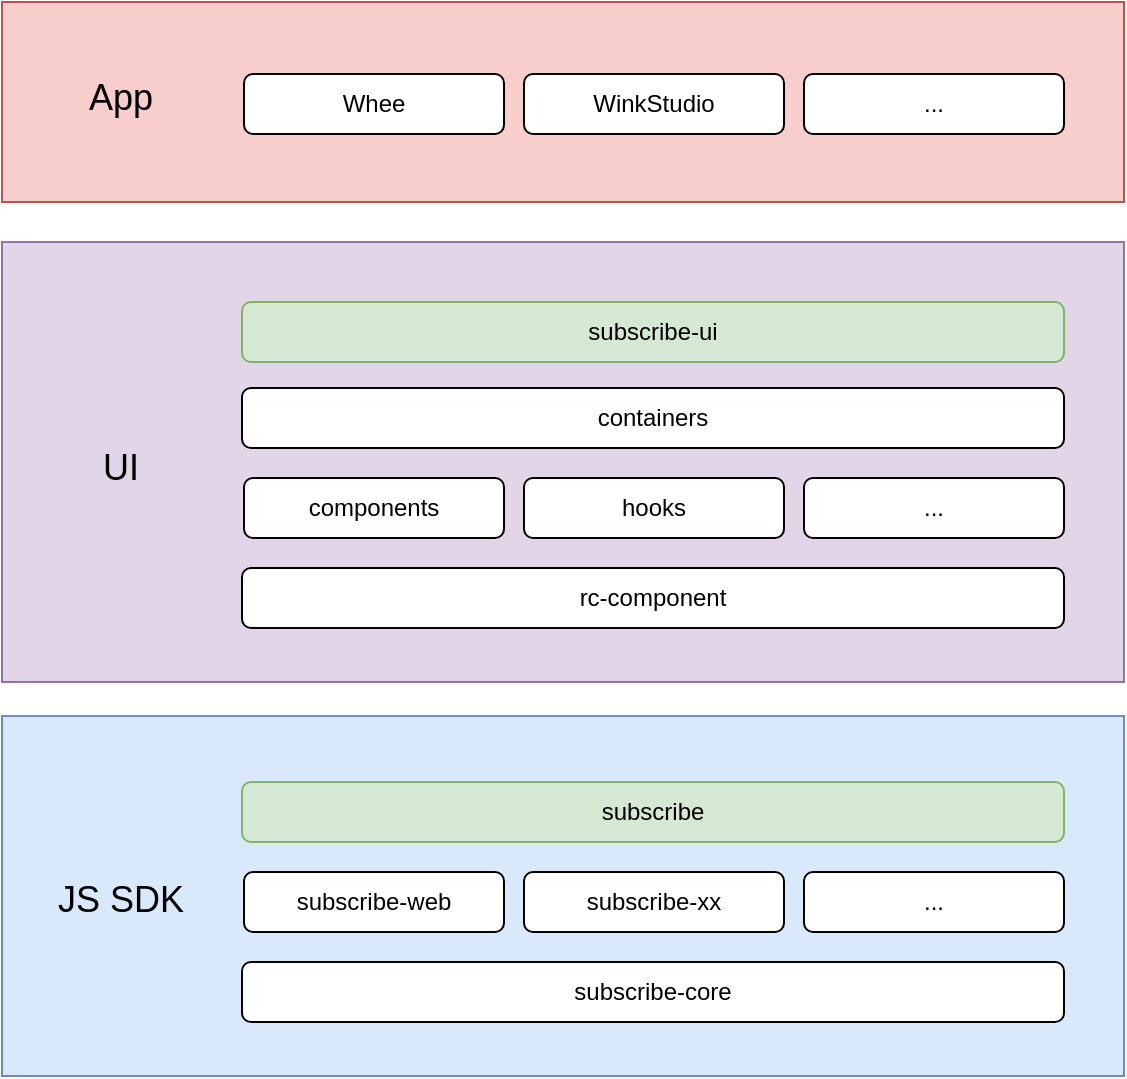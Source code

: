 <mxfile version="22.1.11" type="github" pages="9">
  <diagram id="kgpKYQtTHZ0yAKxKKP6v" name="Page-1">
    <mxGraphModel dx="1272" dy="1757" grid="1" gridSize="10" guides="1" tooltips="1" connect="1" arrows="1" fold="1" page="1" pageScale="1" pageWidth="850" pageHeight="1100" math="0" shadow="0">
      <root>
        <mxCell id="0" />
        <mxCell id="1" parent="0" />
        <mxCell id="6bu3OZD90KImqWvg6s8v-21" value="" style="rounded=0;whiteSpace=wrap;html=1;fontFamily=Helvetica;fontSize=12;strokeColor=#6c8ebf;fillColor=#dae8fc;" vertex="1" parent="1">
          <mxGeometry x="119" y="307" width="561" height="180" as="geometry" />
        </mxCell>
        <mxCell id="6bu3OZD90KImqWvg6s8v-22" value="subscribe-core" style="rounded=1;whiteSpace=wrap;html=1;" vertex="1" parent="1">
          <mxGeometry x="239" y="430" width="411" height="30" as="geometry" />
        </mxCell>
        <mxCell id="6bu3OZD90KImqWvg6s8v-23" value="subscribe" style="rounded=1;whiteSpace=wrap;html=1;fillColor=#d5e8d4;strokeColor=#82b366;" vertex="1" parent="1">
          <mxGeometry x="239" y="340" width="411" height="30" as="geometry" />
        </mxCell>
        <mxCell id="6bu3OZD90KImqWvg6s8v-24" value="subscribe-web" style="rounded=1;whiteSpace=wrap;html=1;" vertex="1" parent="1">
          <mxGeometry x="240" y="385" width="130" height="30" as="geometry" />
        </mxCell>
        <mxCell id="6bu3OZD90KImqWvg6s8v-25" value="JS SDK" style="text;html=1;align=center;verticalAlign=middle;resizable=0;points=[];autosize=1;strokeColor=none;fillColor=none;fontSize=18;fontFamily=Helvetica;fontColor=default;" vertex="1" parent="1">
          <mxGeometry x="133" y="379" width="90" height="40" as="geometry" />
        </mxCell>
        <mxCell id="6bu3OZD90KImqWvg6s8v-26" value="subscribe-xx" style="rounded=1;whiteSpace=wrap;html=1;" vertex="1" parent="1">
          <mxGeometry x="380" y="385" width="130" height="30" as="geometry" />
        </mxCell>
        <mxCell id="6bu3OZD90KImqWvg6s8v-27" value="..." style="rounded=1;whiteSpace=wrap;html=1;" vertex="1" parent="1">
          <mxGeometry x="520" y="385" width="130" height="30" as="geometry" />
        </mxCell>
        <mxCell id="6bu3OZD90KImqWvg6s8v-28" value="" style="rounded=0;whiteSpace=wrap;html=1;fontFamily=Helvetica;fontSize=12;strokeColor=#9673a6;fillColor=#e1d5e7;" vertex="1" parent="1">
          <mxGeometry x="119" y="70" width="561" height="220" as="geometry" />
        </mxCell>
        <mxCell id="6bu3OZD90KImqWvg6s8v-29" value="rc-component" style="rounded=1;whiteSpace=wrap;html=1;" vertex="1" parent="1">
          <mxGeometry x="239" y="233" width="411" height="30" as="geometry" />
        </mxCell>
        <mxCell id="6bu3OZD90KImqWvg6s8v-30" value="containers" style="rounded=1;whiteSpace=wrap;html=1;" vertex="1" parent="1">
          <mxGeometry x="239" y="143" width="411" height="30" as="geometry" />
        </mxCell>
        <mxCell id="6bu3OZD90KImqWvg6s8v-31" value="components" style="rounded=1;whiteSpace=wrap;html=1;" vertex="1" parent="1">
          <mxGeometry x="240" y="188" width="130" height="30" as="geometry" />
        </mxCell>
        <mxCell id="6bu3OZD90KImqWvg6s8v-32" value="UI" style="text;html=1;align=center;verticalAlign=middle;resizable=0;points=[];autosize=1;strokeColor=none;fillColor=none;fontSize=18;fontFamily=Helvetica;fontColor=default;" vertex="1" parent="1">
          <mxGeometry x="158" y="163" width="40" height="40" as="geometry" />
        </mxCell>
        <mxCell id="6bu3OZD90KImqWvg6s8v-33" value="hooks" style="rounded=1;whiteSpace=wrap;html=1;" vertex="1" parent="1">
          <mxGeometry x="380" y="188" width="130" height="30" as="geometry" />
        </mxCell>
        <mxCell id="6bu3OZD90KImqWvg6s8v-34" value="..." style="rounded=1;whiteSpace=wrap;html=1;" vertex="1" parent="1">
          <mxGeometry x="520" y="188" width="130" height="30" as="geometry" />
        </mxCell>
        <mxCell id="6bu3OZD90KImqWvg6s8v-35" value="subscribe-ui" style="rounded=1;whiteSpace=wrap;html=1;fillColor=#d5e8d4;strokeColor=#82b366;" vertex="1" parent="1">
          <mxGeometry x="239" y="100" width="411" height="30" as="geometry" />
        </mxCell>
        <mxCell id="6bu3OZD90KImqWvg6s8v-36" value="" style="rounded=0;whiteSpace=wrap;html=1;fontFamily=Helvetica;fontSize=12;strokeColor=#b85450;fillColor=#f8cecc;" vertex="1" parent="1">
          <mxGeometry x="119" y="-50" width="561" height="100" as="geometry" />
        </mxCell>
        <mxCell id="6bu3OZD90KImqWvg6s8v-37" value="Whee" style="rounded=1;whiteSpace=wrap;html=1;" vertex="1" parent="1">
          <mxGeometry x="240" y="-14" width="130" height="30" as="geometry" />
        </mxCell>
        <mxCell id="6bu3OZD90KImqWvg6s8v-38" value="App" style="text;html=1;align=center;verticalAlign=middle;resizable=0;points=[];autosize=1;strokeColor=none;fillColor=none;fontSize=18;fontFamily=Helvetica;fontColor=default;" vertex="1" parent="1">
          <mxGeometry x="148" y="-22" width="60" height="40" as="geometry" />
        </mxCell>
        <mxCell id="6bu3OZD90KImqWvg6s8v-39" value="WinkStudio" style="rounded=1;whiteSpace=wrap;html=1;" vertex="1" parent="1">
          <mxGeometry x="380" y="-14" width="130" height="30" as="geometry" />
        </mxCell>
        <mxCell id="6bu3OZD90KImqWvg6s8v-40" value="..." style="rounded=1;whiteSpace=wrap;html=1;" vertex="1" parent="1">
          <mxGeometry x="520" y="-14" width="130" height="30" as="geometry" />
        </mxCell>
      </root>
    </mxGraphModel>
  </diagram>
  <diagram name="规范" id="SyRUCdcgLsez32i61XSK">
    <mxGraphModel dx="954" dy="493" grid="1" gridSize="10" guides="1" tooltips="1" connect="1" arrows="1" fold="1" page="1" pageScale="1" pageWidth="850" pageHeight="1100" math="0" shadow="0">
      <root>
        <mxCell id="0" />
        <mxCell id="1" parent="0" />
        <mxCell id="cvnrj3POSUT27-5ZPpt_-4" value="" style="whiteSpace=wrap;html=1;strokeColor=none;strokeWidth=1;fillColor=#f5f5f5;fontSize=14;fontColor=#333333;" parent="1" vertex="1">
          <mxGeometry x="447.59" y="824" width="243.777" height="224.751" as="geometry" />
        </mxCell>
        <mxCell id="cvnrj3POSUT27-5ZPpt_-2" value="" style="whiteSpace=wrap;html=1;strokeColor=none;strokeWidth=1;fillColor=#f5f5f5;fontSize=14;fontColor=#333333;" parent="1" vertex="1">
          <mxGeometry x="184" y="825.249" width="243.777" height="224.751" as="geometry" />
        </mxCell>
        <mxCell id="cvnrj3POSUT27-5ZPpt_-3" value="" style="whiteSpace=wrap;html=1;strokeColor=none;strokeWidth=1;fillColor=#f5f5f5;fontSize=14;fontColor=#333333;" parent="1" vertex="1">
          <mxGeometry x="710.223" y="825.249" width="243.777" height="224.751" as="geometry" />
        </mxCell>
        <mxCell id="ky_WHSMBgwkvsi_FG5FQ-72" value="" style="whiteSpace=wrap;html=1;strokeColor=none;strokeWidth=1;fillColor=#ffe6cc;fontSize=14;opacity=50;" parent="1" vertex="1">
          <mxGeometry x="184" y="620" width="766" height="180" as="geometry" />
        </mxCell>
        <mxCell id="dKdSaXE48SgPbhcamS2K-32" value="" style="whiteSpace=wrap;html=1;strokeColor=none;strokeWidth=1;fillColor=#f5f5f5;fontSize=14;" parent="1" vertex="1">
          <mxGeometry x="184" y="280" width="166" height="320" as="geometry" />
        </mxCell>
        <mxCell id="ky_WHSMBgwkvsi_FG5FQ-9" value="" style="edgeStyle=orthogonalEdgeStyle;rounded=0;orthogonalLoop=1;jettySize=auto;html=1;fontFamily=Helvetica;fontSize=14;fontColor=default;" parent="1" source="ky_WHSMBgwkvsi_FG5FQ-4" target="ky_WHSMBgwkvsi_FG5FQ-8" edge="1">
          <mxGeometry relative="1" as="geometry" />
        </mxCell>
        <mxCell id="ky_WHSMBgwkvsi_FG5FQ-4" value="需求评审" style="html=1;whiteSpace=wrap;fillColor=#ffe6cc;appType=func;archiType=rounded;fontSize=14;container=0;direction=east;rounded=1;strokeColor=#d79b00;" parent="1" vertex="1">
          <mxGeometry x="217" y="360" width="100" height="30" as="geometry" />
        </mxCell>
        <mxCell id="ky_WHSMBgwkvsi_FG5FQ-11" value="" style="edgeStyle=orthogonalEdgeStyle;rounded=0;orthogonalLoop=1;jettySize=auto;html=1;fontFamily=Helvetica;fontSize=14;fontColor=default;" parent="1" source="ky_WHSMBgwkvsi_FG5FQ-8" target="ky_WHSMBgwkvsi_FG5FQ-10" edge="1">
          <mxGeometry relative="1" as="geometry" />
        </mxCell>
        <mxCell id="ky_WHSMBgwkvsi_FG5FQ-8" value="设计评审" style="html=1;whiteSpace=wrap;fillColor=#ffe6cc;appType=func;archiType=rounded;fontSize=14;container=0;direction=east;rounded=1;strokeColor=#d79b00;" parent="1" vertex="1">
          <mxGeometry x="217" y="420" width="100" height="30" as="geometry" />
        </mxCell>
        <mxCell id="ky_WHSMBgwkvsi_FG5FQ-13" value="" style="edgeStyle=orthogonalEdgeStyle;rounded=0;orthogonalLoop=1;jettySize=auto;html=1;fontFamily=Helvetica;fontSize=14;fontColor=default;" parent="1" source="ky_WHSMBgwkvsi_FG5FQ-10" target="ky_WHSMBgwkvsi_FG5FQ-12" edge="1">
          <mxGeometry relative="1" as="geometry" />
        </mxCell>
        <mxCell id="ky_WHSMBgwkvsi_FG5FQ-10" value="技术评审" style="html=1;whiteSpace=wrap;fillColor=#ffe6cc;appType=func;archiType=rounded;fontSize=14;container=0;direction=east;rounded=1;strokeColor=#d79b00;" parent="1" vertex="1">
          <mxGeometry x="217" y="480" width="100" height="30" as="geometry" />
        </mxCell>
        <mxCell id="ky_WHSMBgwkvsi_FG5FQ-12" value="测试用例评审" style="html=1;whiteSpace=wrap;fillColor=#ffe6cc;appType=func;archiType=rounded;fontSize=14;container=0;direction=east;rounded=1;strokeColor=#d79b00;" parent="1" vertex="1">
          <mxGeometry x="217" y="540" width="100" height="30" as="geometry" />
        </mxCell>
        <mxCell id="ky_WHSMBgwkvsi_FG5FQ-14" value="文档规范" style="html=1;whiteSpace=wrap;fillColor=#ffff88;appType=func;archiType=rounded;fontSize=14;container=0;direction=east;rounded=1;strokeColor=#36393d;" parent="1" vertex="1">
          <mxGeometry x="212" y="644" width="100" height="30" as="geometry" />
        </mxCell>
        <mxCell id="ky_WHSMBgwkvsi_FG5FQ-16" value="设计规范" style="html=1;whiteSpace=wrap;fillColor=#ffff88;appType=func;archiType=rounded;fontSize=14;container=0;direction=east;rounded=1;strokeColor=#36393d;" parent="1" vertex="1">
          <mxGeometry x="212" y="694" width="100" height="30" as="geometry" />
        </mxCell>
        <mxCell id="ky_WHSMBgwkvsi_FG5FQ-17" value="测试规范" style="html=1;whiteSpace=wrap;fillColor=#ffff88;appType=func;archiType=rounded;fontSize=14;container=0;direction=east;rounded=1;strokeColor=#36393d;" parent="1" vertex="1">
          <mxGeometry x="212" y="744" width="100" height="30" as="geometry" />
        </mxCell>
        <mxCell id="ky_WHSMBgwkvsi_FG5FQ-18" value="" style="whiteSpace=wrap;html=1;strokeColor=none;strokeWidth=1;fillColor=#f5f5f5;fontSize=14;" parent="1" vertex="1">
          <mxGeometry x="380" y="280" width="166" height="320" as="geometry" />
        </mxCell>
        <mxCell id="ky_WHSMBgwkvsi_FG5FQ-19" value="" style="edgeStyle=orthogonalEdgeStyle;rounded=0;orthogonalLoop=1;jettySize=auto;html=1;fontFamily=Helvetica;fontSize=14;fontColor=default;" parent="1" source="ky_WHSMBgwkvsi_FG5FQ-20" target="ky_WHSMBgwkvsi_FG5FQ-22" edge="1">
          <mxGeometry relative="1" as="geometry" />
        </mxCell>
        <mxCell id="ky_WHSMBgwkvsi_FG5FQ-20" value="创建项目" style="html=1;whiteSpace=wrap;fillColor=#dae8fc;appType=func;archiType=rounded;fontSize=14;container=0;direction=east;rounded=1;strokeColor=#6c8ebf;" parent="1" vertex="1">
          <mxGeometry x="413" y="360" width="100" height="30" as="geometry" />
        </mxCell>
        <mxCell id="ky_WHSMBgwkvsi_FG5FQ-21" value="" style="edgeStyle=orthogonalEdgeStyle;rounded=0;orthogonalLoop=1;jettySize=auto;html=1;fontFamily=Helvetica;fontSize=14;fontColor=default;" parent="1" source="ky_WHSMBgwkvsi_FG5FQ-22" target="ky_WHSMBgwkvsi_FG5FQ-24" edge="1">
          <mxGeometry relative="1" as="geometry" />
        </mxCell>
        <mxCell id="ky_WHSMBgwkvsi_FG5FQ-22" value="功能开发" style="html=1;whiteSpace=wrap;fillColor=#dae8fc;appType=func;archiType=rounded;fontSize=14;container=0;direction=east;rounded=1;strokeColor=#6c8ebf;" parent="1" vertex="1">
          <mxGeometry x="413" y="420" width="100" height="30" as="geometry" />
        </mxCell>
        <mxCell id="ky_WHSMBgwkvsi_FG5FQ-23" value="" style="edgeStyle=orthogonalEdgeStyle;rounded=0;orthogonalLoop=1;jettySize=auto;html=1;fontFamily=Helvetica;fontSize=14;fontColor=default;" parent="1" source="ky_WHSMBgwkvsi_FG5FQ-24" target="ky_WHSMBgwkvsi_FG5FQ-25" edge="1">
          <mxGeometry relative="1" as="geometry" />
        </mxCell>
        <mxCell id="ky_WHSMBgwkvsi_FG5FQ-24" value="接口联调" style="html=1;whiteSpace=wrap;fillColor=#dae8fc;appType=func;archiType=rounded;fontSize=14;container=0;direction=east;rounded=1;strokeColor=#6c8ebf;" parent="1" vertex="1">
          <mxGeometry x="413" y="480" width="100" height="30" as="geometry" />
        </mxCell>
        <mxCell id="ky_WHSMBgwkvsi_FG5FQ-25" value="自测" style="html=1;whiteSpace=wrap;fillColor=#dae8fc;appType=func;archiType=rounded;fontSize=14;container=0;direction=east;rounded=1;strokeColor=#6c8ebf;" parent="1" vertex="1">
          <mxGeometry x="413" y="540" width="100" height="30" as="geometry" />
        </mxCell>
        <mxCell id="ky_WHSMBgwkvsi_FG5FQ-26" value="" style="whiteSpace=wrap;html=1;strokeColor=none;strokeWidth=1;fillColor=#f5f5f5;fontSize=14;" parent="1" vertex="1">
          <mxGeometry x="580" y="280" width="166" height="320" as="geometry" />
        </mxCell>
        <mxCell id="ky_WHSMBgwkvsi_FG5FQ-27" value="" style="edgeStyle=orthogonalEdgeStyle;rounded=0;orthogonalLoop=1;jettySize=auto;html=1;fontFamily=Helvetica;fontSize=14;fontColor=default;" parent="1" source="ky_WHSMBgwkvsi_FG5FQ-28" target="ky_WHSMBgwkvsi_FG5FQ-30" edge="1">
          <mxGeometry relative="1" as="geometry" />
        </mxCell>
        <mxCell id="ky_WHSMBgwkvsi_FG5FQ-28" value="冒烟测试" style="html=1;whiteSpace=wrap;fillColor=#f8cecc;appType=func;archiType=rounded;fontSize=14;container=0;direction=east;rounded=1;strokeColor=#b85450;" parent="1" vertex="1">
          <mxGeometry x="613" y="360" width="100" height="30" as="geometry" />
        </mxCell>
        <mxCell id="ky_WHSMBgwkvsi_FG5FQ-29" value="" style="edgeStyle=orthogonalEdgeStyle;rounded=0;orthogonalLoop=1;jettySize=auto;html=1;fontFamily=Helvetica;fontSize=14;fontColor=default;" parent="1" source="ky_WHSMBgwkvsi_FG5FQ-30" target="ky_WHSMBgwkvsi_FG5FQ-32" edge="1">
          <mxGeometry relative="1" as="geometry" />
        </mxCell>
        <mxCell id="ky_WHSMBgwkvsi_FG5FQ-30" value="完整测试" style="html=1;whiteSpace=wrap;fillColor=#f8cecc;appType=func;archiType=rounded;fontSize=14;container=0;direction=east;rounded=1;strokeColor=#b85450;" parent="1" vertex="1">
          <mxGeometry x="613" y="420" width="100" height="30" as="geometry" />
        </mxCell>
        <mxCell id="ky_WHSMBgwkvsi_FG5FQ-31" value="" style="edgeStyle=orthogonalEdgeStyle;rounded=0;orthogonalLoop=1;jettySize=auto;html=1;fontFamily=Helvetica;fontSize=14;fontColor=default;" parent="1" source="ky_WHSMBgwkvsi_FG5FQ-32" target="ky_WHSMBgwkvsi_FG5FQ-33" edge="1">
          <mxGeometry relative="1" as="geometry" />
        </mxCell>
        <mxCell id="ky_WHSMBgwkvsi_FG5FQ-32" value="正式测试" style="html=1;whiteSpace=wrap;fillColor=#f8cecc;appType=func;archiType=rounded;fontSize=14;container=0;direction=east;rounded=1;strokeColor=#b85450;" parent="1" vertex="1">
          <mxGeometry x="613" y="480" width="100" height="30" as="geometry" />
        </mxCell>
        <mxCell id="ky_WHSMBgwkvsi_FG5FQ-33" value="Bug 验证" style="html=1;whiteSpace=wrap;fillColor=#f8cecc;appType=func;archiType=rounded;fontSize=14;container=0;direction=east;rounded=1;strokeColor=#b85450;" parent="1" vertex="1">
          <mxGeometry x="613" y="540" width="100" height="30" as="geometry" />
        </mxCell>
        <mxCell id="ky_WHSMBgwkvsi_FG5FQ-34" value="" style="whiteSpace=wrap;html=1;strokeColor=none;strokeWidth=1;fillColor=#f5f5f5;fontSize=14;" parent="1" vertex="1">
          <mxGeometry x="780" y="280" width="166" height="320" as="geometry" />
        </mxCell>
        <mxCell id="ky_WHSMBgwkvsi_FG5FQ-35" value="" style="edgeStyle=orthogonalEdgeStyle;rounded=0;orthogonalLoop=1;jettySize=auto;html=1;fontFamily=Helvetica;fontSize=14;fontColor=default;" parent="1" source="ky_WHSMBgwkvsi_FG5FQ-36" target="ky_WHSMBgwkvsi_FG5FQ-38" edge="1">
          <mxGeometry relative="1" as="geometry" />
        </mxCell>
        <mxCell id="ky_WHSMBgwkvsi_FG5FQ-36" value="产品验收" style="html=1;whiteSpace=wrap;fillColor=#d5e8d4;appType=func;archiType=rounded;fontSize=14;container=0;direction=east;rounded=1;strokeColor=#82b366;" parent="1" vertex="1">
          <mxGeometry x="813" y="360" width="100" height="30" as="geometry" />
        </mxCell>
        <mxCell id="ky_WHSMBgwkvsi_FG5FQ-37" value="" style="edgeStyle=orthogonalEdgeStyle;rounded=0;orthogonalLoop=1;jettySize=auto;html=1;fontFamily=Helvetica;fontSize=14;fontColor=default;" parent="1" source="ky_WHSMBgwkvsi_FG5FQ-38" target="ky_WHSMBgwkvsi_FG5FQ-40" edge="1">
          <mxGeometry relative="1" as="geometry" />
        </mxCell>
        <mxCell id="ky_WHSMBgwkvsi_FG5FQ-38" value="上线" style="html=1;whiteSpace=wrap;fillColor=#d5e8d4;appType=func;archiType=rounded;fontSize=14;container=0;direction=east;rounded=1;strokeColor=#82b366;" parent="1" vertex="1">
          <mxGeometry x="813" y="420" width="100" height="30" as="geometry" />
        </mxCell>
        <mxCell id="ky_WHSMBgwkvsi_FG5FQ-39" value="" style="edgeStyle=orthogonalEdgeStyle;rounded=0;orthogonalLoop=1;jettySize=auto;html=1;fontFamily=Helvetica;fontSize=14;fontColor=default;" parent="1" source="ky_WHSMBgwkvsi_FG5FQ-40" target="ky_WHSMBgwkvsi_FG5FQ-41" edge="1">
          <mxGeometry relative="1" as="geometry" />
        </mxCell>
        <mxCell id="ky_WHSMBgwkvsi_FG5FQ-40" value="线上监控" style="html=1;whiteSpace=wrap;fillColor=#d5e8d4;appType=func;archiType=rounded;fontSize=14;container=0;direction=east;rounded=1;strokeColor=#82b366;" parent="1" vertex="1">
          <mxGeometry x="813" y="480" width="100" height="30" as="geometry" />
        </mxCell>
        <mxCell id="ky_WHSMBgwkvsi_FG5FQ-41" value="项目复盘" style="html=1;whiteSpace=wrap;fillColor=#d5e8d4;appType=func;archiType=rounded;fontSize=14;container=0;direction=east;rounded=1;strokeColor=#82b366;" parent="1" vertex="1">
          <mxGeometry x="813" y="540" width="100" height="30" as="geometry" />
        </mxCell>
        <mxCell id="ky_WHSMBgwkvsi_FG5FQ-49" value="项目创建" style="text;html=1;align=center;verticalAlign=middle;resizable=0;points=[];autosize=1;strokeColor=none;fillColor=none;fontSize=18;fontFamily=Helvetica;fontColor=default;" parent="1" vertex="1">
          <mxGeometry x="222" y="300" width="90" height="30" as="geometry" />
        </mxCell>
        <mxCell id="ky_WHSMBgwkvsi_FG5FQ-50" value="开发" style="text;html=1;align=center;verticalAlign=middle;resizable=0;points=[];autosize=1;strokeColor=none;fillColor=none;fontSize=18;fontFamily=Helvetica;fontColor=default;" parent="1" vertex="1">
          <mxGeometry x="438" y="300" width="50" height="30" as="geometry" />
        </mxCell>
        <mxCell id="ky_WHSMBgwkvsi_FG5FQ-57" value="" style="shape=singleArrow;whiteSpace=wrap;html=1;fontFamily=Helvetica;fontSize=18;strokeColor=none;fillColor=#ffe6cc;arrowWidth=0.312;arrowSize=0.047;" parent="1" vertex="1">
          <mxGeometry x="210" y="210" width="730" height="40" as="geometry" />
        </mxCell>
        <mxCell id="ky_WHSMBgwkvsi_FG5FQ-63" value="联调" style="text;html=1;align=center;verticalAlign=middle;resizable=0;points=[];autosize=1;strokeColor=none;fillColor=none;fontSize=18;fontFamily=Helvetica;fontColor=default;" parent="1" vertex="1">
          <mxGeometry x="638" y="300" width="50" height="30" as="geometry" />
        </mxCell>
        <mxCell id="ky_WHSMBgwkvsi_FG5FQ-64" value="项目规范" style="html=1;whiteSpace=wrap;fillColor=#ffff88;appType=func;archiType=rounded;fontSize=14;container=0;direction=east;rounded=1;strokeColor=#36393d;" parent="1" vertex="1">
          <mxGeometry x="413" y="644" width="100" height="30" as="geometry" />
        </mxCell>
        <mxCell id="ky_WHSMBgwkvsi_FG5FQ-65" value="开发规范" style="html=1;whiteSpace=wrap;fillColor=#ffff88;appType=func;archiType=rounded;fontSize=14;container=0;direction=east;rounded=1;strokeColor=#36393d;" parent="1" vertex="1">
          <mxGeometry x="413" y="694" width="100" height="30" as="geometry" />
        </mxCell>
        <mxCell id="ky_WHSMBgwkvsi_FG5FQ-66" value="接口规范" style="html=1;whiteSpace=wrap;fillColor=#ffff88;appType=func;archiType=rounded;fontSize=14;container=0;direction=east;rounded=1;strokeColor=#36393d;" parent="1" vertex="1">
          <mxGeometry x="413" y="744" width="100" height="30" as="geometry" />
        </mxCell>
        <mxCell id="ky_WHSMBgwkvsi_FG5FQ-67" value="上线阶段" style="text;html=1;align=center;verticalAlign=middle;resizable=0;points=[];autosize=1;strokeColor=none;fillColor=none;fontSize=18;fontFamily=Helvetica;fontColor=default;" parent="1" vertex="1">
          <mxGeometry x="818" y="300" width="90" height="30" as="geometry" />
        </mxCell>
        <mxCell id="ky_WHSMBgwkvsi_FG5FQ-68" value="提测规范" style="html=1;whiteSpace=wrap;fillColor=#ffff88;appType=func;archiType=rounded;fontSize=14;container=0;direction=east;rounded=1;strokeColor=#36393d;" parent="1" vertex="1">
          <mxGeometry x="612" y="644" width="100" height="30" as="geometry" />
        </mxCell>
        <mxCell id="ky_WHSMBgwkvsi_FG5FQ-70" value="Bug 跟踪规范" style="html=1;whiteSpace=wrap;fillColor=#ffff88;appType=func;archiType=rounded;fontSize=14;container=0;direction=east;rounded=1;strokeColor=#36393d;" parent="1" vertex="1">
          <mxGeometry x="612" y="694" width="100" height="30" as="geometry" />
        </mxCell>
        <mxCell id="ky_WHSMBgwkvsi_FG5FQ-71" value="提测规范" style="html=1;whiteSpace=wrap;fillColor=#ffff88;appType=func;archiType=rounded;fontSize=14;container=0;direction=east;rounded=1;strokeColor=#36393d;" parent="1" vertex="1">
          <mxGeometry x="612" y="744" width="100" height="30" as="geometry" />
        </mxCell>
        <mxCell id="ky_WHSMBgwkvsi_FG5FQ-73" value="验收规范" style="html=1;whiteSpace=wrap;fillColor=#ffff88;appType=func;archiType=rounded;fontSize=14;container=0;direction=east;rounded=1;strokeColor=#36393d;" parent="1" vertex="1">
          <mxGeometry x="810" y="644" width="100" height="30" as="geometry" />
        </mxCell>
        <mxCell id="ky_WHSMBgwkvsi_FG5FQ-74" value="上线规范" style="html=1;whiteSpace=wrap;fillColor=#ffff88;appType=func;archiType=rounded;fontSize=14;container=0;direction=east;rounded=1;strokeColor=#36393d;" parent="1" vertex="1">
          <mxGeometry x="810" y="695" width="100" height="30" as="geometry" />
        </mxCell>
        <mxCell id="ky_WHSMBgwkvsi_FG5FQ-75" value="监控规范" style="html=1;whiteSpace=wrap;fillColor=#ffff88;appType=func;archiType=rounded;fontSize=14;container=0;direction=east;rounded=1;strokeColor=#36393d;" parent="1" vertex="1">
          <mxGeometry x="810" y="744" width="100" height="30" as="geometry" />
        </mxCell>
        <mxCell id="cvnrj3POSUT27-5ZPpt_-5" value="文档规范" style="html=1;whiteSpace=wrap;fillColor=#ffff88;appType=func;archiType=rounded;fontSize=14;container=0;direction=east;rounded=1;strokeColor=#36393d;" parent="1" vertex="1">
          <mxGeometry x="200" y="849" width="100" height="30" as="geometry" />
        </mxCell>
        <mxCell id="cvnrj3POSUT27-5ZPpt_-6" value="设计规范" style="html=1;whiteSpace=wrap;fillColor=#ffff88;appType=func;archiType=rounded;fontSize=14;container=0;direction=east;rounded=1;strokeColor=#36393d;" parent="1" vertex="1">
          <mxGeometry x="212" y="899" width="100" height="30" as="geometry" />
        </mxCell>
        <mxCell id="cvnrj3POSUT27-5ZPpt_-7" value="测试规范" style="html=1;whiteSpace=wrap;fillColor=#ffff88;appType=func;archiType=rounded;fontSize=14;container=0;direction=east;rounded=1;strokeColor=#36393d;" parent="1" vertex="1">
          <mxGeometry x="212" y="949" width="100" height="30" as="geometry" />
        </mxCell>
        <mxCell id="cvnrj3POSUT27-5ZPpt_-9" value="开发规范" style="html=1;whiteSpace=wrap;fillColor=#ffff88;appType=func;archiType=rounded;fontSize=14;container=0;direction=east;rounded=1;strokeColor=#36393d;" parent="1" vertex="1">
          <mxGeometry x="317" y="849" width="100" height="30" as="geometry" />
        </mxCell>
        <mxCell id="cvnrj3POSUT27-5ZPpt_-10" value="接口规范" style="html=1;whiteSpace=wrap;fillColor=#ffff88;appType=func;archiType=rounded;fontSize=14;container=0;direction=east;rounded=1;strokeColor=#36393d;" parent="1" vertex="1">
          <mxGeometry x="413" y="949" width="100" height="30" as="geometry" />
        </mxCell>
        <mxCell id="cvnrj3POSUT27-5ZPpt_-11" value="提测规范" style="html=1;whiteSpace=wrap;fillColor=#ffff88;appType=func;archiType=rounded;fontSize=14;container=0;direction=east;rounded=1;strokeColor=#36393d;" parent="1" vertex="1">
          <mxGeometry x="612" y="849" width="100" height="30" as="geometry" />
        </mxCell>
        <mxCell id="cvnrj3POSUT27-5ZPpt_-12" value="Bug 跟踪规范" style="html=1;whiteSpace=wrap;fillColor=#ffff88;appType=func;archiType=rounded;fontSize=14;container=0;direction=east;rounded=1;strokeColor=#36393d;" parent="1" vertex="1">
          <mxGeometry x="612" y="899" width="100" height="30" as="geometry" />
        </mxCell>
        <mxCell id="cvnrj3POSUT27-5ZPpt_-13" value="提测规范" style="html=1;whiteSpace=wrap;fillColor=#ffff88;appType=func;archiType=rounded;fontSize=14;container=0;direction=east;rounded=1;strokeColor=#36393d;" parent="1" vertex="1">
          <mxGeometry x="612" y="949" width="100" height="30" as="geometry" />
        </mxCell>
        <mxCell id="cvnrj3POSUT27-5ZPpt_-14" value="验收规范" style="html=1;whiteSpace=wrap;fillColor=#ffff88;appType=func;archiType=rounded;fontSize=14;container=0;direction=east;rounded=1;strokeColor=#36393d;" parent="1" vertex="1">
          <mxGeometry x="810" y="849" width="100" height="30" as="geometry" />
        </mxCell>
        <mxCell id="cvnrj3POSUT27-5ZPpt_-15" value="上线规范" style="html=1;whiteSpace=wrap;fillColor=#ffff88;appType=func;archiType=rounded;fontSize=14;container=0;direction=east;rounded=1;strokeColor=#36393d;" parent="1" vertex="1">
          <mxGeometry x="810" y="900" width="100" height="30" as="geometry" />
        </mxCell>
        <mxCell id="cvnrj3POSUT27-5ZPpt_-16" value="监控规范" style="html=1;whiteSpace=wrap;fillColor=#ffff88;appType=func;archiType=rounded;fontSize=14;container=0;direction=east;rounded=1;strokeColor=#36393d;" parent="1" vertex="1">
          <mxGeometry x="810" y="949" width="100" height="30" as="geometry" />
        </mxCell>
      </root>
    </mxGraphModel>
  </diagram>
  <diagram name="Page-2" id="bj8GNZi8sZu2xVCnQADw">
    <mxGraphModel dx="954" dy="493" grid="1" gridSize="10" guides="1" tooltips="1" connect="1" arrows="1" fold="1" page="1" pageScale="1" pageWidth="827" pageHeight="1169" math="0" shadow="0">
      <root>
        <mxCell id="mgQO2qgt-JEhI4fyuWsK-0" />
        <mxCell id="mgQO2qgt-JEhI4fyuWsK-1" parent="mgQO2qgt-JEhI4fyuWsK-0" />
        <mxCell id="x_mdgePZLrcZ_iOCGJOY-24" value="" style="rounded=0;whiteSpace=wrap;html=1;fontFamily=Helvetica;fontSize=18;fillColor=#FFFFFF;strokeColor=none;" parent="mgQO2qgt-JEhI4fyuWsK-1" vertex="1">
          <mxGeometry x="120" y="580" width="900" height="410" as="geometry" />
        </mxCell>
        <mxCell id="x_mdgePZLrcZ_iOCGJOY-26" value="" style="rounded=0;whiteSpace=wrap;html=1;fontFamily=Helvetica;fontSize=18;strokeColor=none;fillColor=#f5f5f5;fontColor=#333333;" parent="mgQO2qgt-JEhI4fyuWsK-1" vertex="1">
          <mxGeometry x="590" y="670" width="359.69" height="230" as="geometry" />
        </mxCell>
        <mxCell id="x_mdgePZLrcZ_iOCGJOY-25" value="" style="rounded=0;whiteSpace=wrap;html=1;fontFamily=Helvetica;fontSize=18;strokeColor=none;fillColor=#f5f5f5;fontColor=#333333;" parent="mgQO2qgt-JEhI4fyuWsK-1" vertex="1">
          <mxGeometry x="190.31" y="670" width="359.69" height="230" as="geometry" />
        </mxCell>
        <mxCell id="lyeJaqUhQ3YJHS1Fhk0Y-17" value="UI 视觉不统一" style="html=1;whiteSpace=wrap;fillColor=#dae8fc;appType=func;archiType=rounded;fontSize=14;container=0;direction=east;rounded=1;strokeColor=#6c8ebf;" parent="mgQO2qgt-JEhI4fyuWsK-1" vertex="1">
          <mxGeometry x="376.288" y="746" width="140.385" height="30" as="geometry" />
        </mxCell>
        <mxCell id="lyeJaqUhQ3YJHS1Fhk0Y-14" value="基本规范不统一" style="html=1;whiteSpace=wrap;fillColor=#dae8fc;appType=func;archiType=rounded;fontSize=14;container=0;direction=east;rounded=1;strokeColor=#6c8ebf;" parent="mgQO2qgt-JEhI4fyuWsK-1" vertex="1">
          <mxGeometry x="221.865" y="746" width="140.385" height="30" as="geometry" />
        </mxCell>
        <mxCell id="x_mdgePZLrcZ_iOCGJOY-6" value="兼容性差异" style="html=1;whiteSpace=wrap;fillColor=#dae8fc;appType=func;archiType=rounded;fontSize=14;container=0;direction=east;rounded=1;strokeColor=#6c8ebf;" parent="mgQO2qgt-JEhI4fyuWsK-1" vertex="1">
          <mxGeometry x="376.134" y="791" width="140.385" height="30" as="geometry" />
        </mxCell>
        <mxCell id="x_mdgePZLrcZ_iOCGJOY-7" value="维护文档缺失" style="html=1;whiteSpace=wrap;fillColor=#dae8fc;appType=func;archiType=rounded;fontSize=14;container=0;direction=east;rounded=1;strokeColor=#6c8ebf;" parent="mgQO2qgt-JEhI4fyuWsK-1" vertex="1">
          <mxGeometry x="221.711" y="791" width="140.385" height="30" as="geometry" />
        </mxCell>
        <mxCell id="x_mdgePZLrcZ_iOCGJOY-4" value="..." style="html=1;whiteSpace=wrap;fillColor=#dae8fc;appType=func;archiType=rounded;fontSize=14;container=0;direction=east;rounded=1;strokeColor=#6c8ebf;" parent="mgQO2qgt-JEhI4fyuWsK-1" vertex="1">
          <mxGeometry x="376.288" y="837" width="140.385" height="30" as="geometry" />
        </mxCell>
        <mxCell id="x_mdgePZLrcZ_iOCGJOY-5" value="迭代混乱" style="html=1;whiteSpace=wrap;fillColor=#dae8fc;appType=func;archiType=rounded;fontSize=14;container=0;direction=east;rounded=1;strokeColor=#6c8ebf;" parent="mgQO2qgt-JEhI4fyuWsK-1" vertex="1">
          <mxGeometry x="221.711" y="837" width="140.385" height="30" as="geometry" />
        </mxCell>
        <mxCell id="x_mdgePZLrcZ_iOCGJOY-8" value="项目质量" style="text;html=1;align=center;verticalAlign=middle;resizable=0;points=[];autosize=1;strokeColor=none;fillColor=none;fontSize=18;fontFamily=Helvetica;fontColor=#333333;" parent="mgQO2qgt-JEhI4fyuWsK-1" vertex="1">
          <mxGeometry x="310.308" y="691" width="90" height="30" as="geometry" />
        </mxCell>
        <mxCell id="x_mdgePZLrcZ_iOCGJOY-15" value="重复造轮子" style="html=1;whiteSpace=wrap;fillColor=#dae8fc;appType=func;archiType=rounded;fontSize=14;container=0;direction=east;rounded=1;strokeColor=#6c8ebf;" parent="mgQO2qgt-JEhI4fyuWsK-1" vertex="1">
          <mxGeometry x="776.989" y="745" width="140.385" height="30" as="geometry" />
        </mxCell>
        <mxCell id="x_mdgePZLrcZ_iOCGJOY-16" value="技术栈不统一" style="html=1;whiteSpace=wrap;fillColor=#dae8fc;appType=func;archiType=rounded;fontSize=14;container=0;direction=east;rounded=1;strokeColor=#6c8ebf;" parent="mgQO2qgt-JEhI4fyuWsK-1" vertex="1">
          <mxGeometry x="622.566" y="745" width="140.385" height="30" as="geometry" />
        </mxCell>
        <mxCell id="x_mdgePZLrcZ_iOCGJOY-17" value="人为失误风险" style="html=1;whiteSpace=wrap;fillColor=#dae8fc;appType=func;archiType=rounded;fontSize=14;container=0;direction=east;rounded=1;strokeColor=#6c8ebf;" parent="mgQO2qgt-JEhI4fyuWsK-1" vertex="1">
          <mxGeometry x="776.834" y="790" width="140.385" height="30" as="geometry" />
        </mxCell>
        <mxCell id="x_mdgePZLrcZ_iOCGJOY-18" value="流程多且繁琐" style="html=1;whiteSpace=wrap;fillColor=#dae8fc;appType=func;archiType=rounded;fontSize=14;container=0;direction=east;rounded=1;strokeColor=#6c8ebf;" parent="mgQO2qgt-JEhI4fyuWsK-1" vertex="1">
          <mxGeometry x="622.411" y="790" width="140.385" height="30" as="geometry" />
        </mxCell>
        <mxCell id="x_mdgePZLrcZ_iOCGJOY-19" value="..." style="html=1;whiteSpace=wrap;fillColor=#dae8fc;appType=func;archiType=rounded;fontSize=14;container=0;direction=east;rounded=1;strokeColor=#6c8ebf;" parent="mgQO2qgt-JEhI4fyuWsK-1" vertex="1">
          <mxGeometry x="776.989" y="836" width="140.385" height="30" as="geometry" />
        </mxCell>
        <mxCell id="x_mdgePZLrcZ_iOCGJOY-20" value="缺少标准流程" style="html=1;whiteSpace=wrap;fillColor=#dae8fc;appType=func;archiType=rounded;fontSize=14;container=0;direction=east;rounded=1;strokeColor=#6c8ebf;" parent="mgQO2qgt-JEhI4fyuWsK-1" vertex="1">
          <mxGeometry x="622.411" y="836" width="140.385" height="30" as="geometry" />
        </mxCell>
        <mxCell id="x_mdgePZLrcZ_iOCGJOY-22" value="研发效率" style="text;html=1;align=center;verticalAlign=middle;resizable=0;points=[];autosize=1;strokeColor=none;fillColor=none;fontSize=18;fontFamily=Helvetica;fontColor=#333333;" parent="mgQO2qgt-JEhI4fyuWsK-1" vertex="1">
          <mxGeometry x="706.712" y="691" width="90" height="30" as="geometry" />
        </mxCell>
      </root>
    </mxGraphModel>
  </diagram>
  <diagram id="aaznOCP0F2wEHQ0h6y29" name="Page-4">
    <mxGraphModel dx="954" dy="493" grid="1" gridSize="10" guides="1" tooltips="1" connect="1" arrows="1" fold="1" page="1" pageScale="1" pageWidth="827" pageHeight="1169" math="0" shadow="0">
      <root>
        <mxCell id="EpPEDnobO3rQEi3ElNGw-0" />
        <mxCell id="EpPEDnobO3rQEi3ElNGw-1" parent="EpPEDnobO3rQEi3ElNGw-0" />
        <mxCell id="1PT6-mCa90RWqjCLjSSP-0" value="" style="rounded=0;whiteSpace=wrap;html=1;fontFamily=Helvetica;fontSize=18;fillColor=#FFFFFF;strokeColor=none;" parent="EpPEDnobO3rQEi3ElNGw-1" vertex="1">
          <mxGeometry x="120" y="580" width="900" height="410" as="geometry" />
        </mxCell>
        <mxCell id="1PT6-mCa90RWqjCLjSSP-1" value="" style="rounded=0;whiteSpace=wrap;html=1;fontFamily=Helvetica;fontSize=18;strokeColor=none;fillColor=#f5f5f5;fontColor=#333333;" parent="EpPEDnobO3rQEi3ElNGw-1" vertex="1">
          <mxGeometry x="590" y="670" width="359.69" height="230" as="geometry" />
        </mxCell>
        <mxCell id="1PT6-mCa90RWqjCLjSSP-2" value="" style="rounded=0;whiteSpace=wrap;html=1;fontFamily=Helvetica;fontSize=18;strokeColor=none;fillColor=#f5f5f5;fontColor=#333333;" parent="EpPEDnobO3rQEi3ElNGw-1" vertex="1">
          <mxGeometry x="190.31" y="670" width="359.69" height="230" as="geometry" />
        </mxCell>
        <mxCell id="1PT6-mCa90RWqjCLjSSP-3" value="UI 视觉不统一" style="html=1;whiteSpace=wrap;fillColor=#dae8fc;appType=func;archiType=rounded;fontSize=14;container=0;direction=east;rounded=1;strokeColor=#6c8ebf;" parent="EpPEDnobO3rQEi3ElNGw-1" vertex="1">
          <mxGeometry x="376.288" y="746" width="140.385" height="30" as="geometry" />
        </mxCell>
        <mxCell id="1PT6-mCa90RWqjCLjSSP-4" value="基本规范不统一" style="html=1;whiteSpace=wrap;fillColor=#dae8fc;appType=func;archiType=rounded;fontSize=14;container=0;direction=east;rounded=1;strokeColor=#6c8ebf;" parent="EpPEDnobO3rQEi3ElNGw-1" vertex="1">
          <mxGeometry x="221.865" y="746" width="140.385" height="30" as="geometry" />
        </mxCell>
        <mxCell id="1PT6-mCa90RWqjCLjSSP-5" value="兼容性差异" style="html=1;whiteSpace=wrap;fillColor=#dae8fc;appType=func;archiType=rounded;fontSize=14;container=0;direction=east;rounded=1;strokeColor=#6c8ebf;" parent="EpPEDnobO3rQEi3ElNGw-1" vertex="1">
          <mxGeometry x="376.134" y="791" width="140.385" height="30" as="geometry" />
        </mxCell>
        <mxCell id="1PT6-mCa90RWqjCLjSSP-6" value="维护文档缺失" style="html=1;whiteSpace=wrap;fillColor=#dae8fc;appType=func;archiType=rounded;fontSize=14;container=0;direction=east;rounded=1;strokeColor=#6c8ebf;" parent="EpPEDnobO3rQEi3ElNGw-1" vertex="1">
          <mxGeometry x="221.711" y="791" width="140.385" height="30" as="geometry" />
        </mxCell>
        <mxCell id="1PT6-mCa90RWqjCLjSSP-7" value="..." style="html=1;whiteSpace=wrap;fillColor=#dae8fc;appType=func;archiType=rounded;fontSize=14;container=0;direction=east;rounded=1;strokeColor=#6c8ebf;" parent="EpPEDnobO3rQEi3ElNGw-1" vertex="1">
          <mxGeometry x="376.288" y="837" width="140.385" height="30" as="geometry" />
        </mxCell>
        <mxCell id="1PT6-mCa90RWqjCLjSSP-8" value="迭代混乱" style="html=1;whiteSpace=wrap;fillColor=#dae8fc;appType=func;archiType=rounded;fontSize=14;container=0;direction=east;rounded=1;strokeColor=#6c8ebf;" parent="EpPEDnobO3rQEi3ElNGw-1" vertex="1">
          <mxGeometry x="221.711" y="837" width="140.385" height="30" as="geometry" />
        </mxCell>
        <mxCell id="1PT6-mCa90RWqjCLjSSP-9" value="项目质量" style="text;html=1;align=center;verticalAlign=middle;resizable=0;points=[];autosize=1;strokeColor=none;fillColor=none;fontSize=18;fontFamily=Helvetica;fontColor=#333333;" parent="EpPEDnobO3rQEi3ElNGw-1" vertex="1">
          <mxGeometry x="310.308" y="691" width="90" height="30" as="geometry" />
        </mxCell>
        <mxCell id="1PT6-mCa90RWqjCLjSSP-10" value="重复造轮子" style="html=1;whiteSpace=wrap;fillColor=#dae8fc;appType=func;archiType=rounded;fontSize=14;container=0;direction=east;rounded=1;strokeColor=#6c8ebf;" parent="EpPEDnobO3rQEi3ElNGw-1" vertex="1">
          <mxGeometry x="776.989" y="745" width="140.385" height="30" as="geometry" />
        </mxCell>
        <mxCell id="1PT6-mCa90RWqjCLjSSP-11" value="技术栈不统一" style="html=1;whiteSpace=wrap;fillColor=#dae8fc;appType=func;archiType=rounded;fontSize=14;container=0;direction=east;rounded=1;strokeColor=#6c8ebf;" parent="EpPEDnobO3rQEi3ElNGw-1" vertex="1">
          <mxGeometry x="622.566" y="745" width="140.385" height="30" as="geometry" />
        </mxCell>
        <mxCell id="1PT6-mCa90RWqjCLjSSP-12" value="人为失误风险" style="html=1;whiteSpace=wrap;fillColor=#dae8fc;appType=func;archiType=rounded;fontSize=14;container=0;direction=east;rounded=1;strokeColor=#6c8ebf;" parent="EpPEDnobO3rQEi3ElNGw-1" vertex="1">
          <mxGeometry x="776.834" y="790" width="140.385" height="30" as="geometry" />
        </mxCell>
        <mxCell id="1PT6-mCa90RWqjCLjSSP-13" value="流程多且繁琐" style="html=1;whiteSpace=wrap;fillColor=#dae8fc;appType=func;archiType=rounded;fontSize=14;container=0;direction=east;rounded=1;strokeColor=#6c8ebf;" parent="EpPEDnobO3rQEi3ElNGw-1" vertex="1">
          <mxGeometry x="622.411" y="790" width="140.385" height="30" as="geometry" />
        </mxCell>
        <mxCell id="1PT6-mCa90RWqjCLjSSP-14" value="..." style="html=1;whiteSpace=wrap;fillColor=#dae8fc;appType=func;archiType=rounded;fontSize=14;container=0;direction=east;rounded=1;strokeColor=#6c8ebf;" parent="EpPEDnobO3rQEi3ElNGw-1" vertex="1">
          <mxGeometry x="776.989" y="836" width="140.385" height="30" as="geometry" />
        </mxCell>
        <mxCell id="1PT6-mCa90RWqjCLjSSP-15" value="缺少标准流程" style="html=1;whiteSpace=wrap;fillColor=#dae8fc;appType=func;archiType=rounded;fontSize=14;container=0;direction=east;rounded=1;strokeColor=#6c8ebf;" parent="EpPEDnobO3rQEi3ElNGw-1" vertex="1">
          <mxGeometry x="622.411" y="836" width="140.385" height="30" as="geometry" />
        </mxCell>
        <mxCell id="1PT6-mCa90RWqjCLjSSP-16" value="研发效率" style="text;html=1;align=center;verticalAlign=middle;resizable=0;points=[];autosize=1;strokeColor=none;fillColor=none;fontSize=18;fontFamily=Helvetica;fontColor=#333333;" parent="EpPEDnobO3rQEi3ElNGw-1" vertex="1">
          <mxGeometry x="706.712" y="691" width="90" height="30" as="geometry" />
        </mxCell>
      </root>
    </mxGraphModel>
  </diagram>
  <diagram id="V2fguFRjoNOR4nlqCM9c" name="Page-5">
    <mxGraphModel dx="1781" dy="493" grid="1" gridSize="10" guides="1" tooltips="1" connect="1" arrows="1" fold="1" page="1" pageScale="1" pageWidth="827" pageHeight="1169" math="0" shadow="0">
      <root>
        <mxCell id="FMTKQXCTOTpJdDHpAnua-0" />
        <mxCell id="FMTKQXCTOTpJdDHpAnua-1" parent="FMTKQXCTOTpJdDHpAnua-0" />
        <mxCell id="FMTKQXCTOTpJdDHpAnua-2" value="" style="rounded=0;whiteSpace=wrap;html=1;fontFamily=Helvetica;fontSize=12;strokeColor=none;" parent="FMTKQXCTOTpJdDHpAnua-1" vertex="1">
          <mxGeometry x="-120" y="360" width="840" height="430" as="geometry" />
        </mxCell>
        <mxCell id="FMTKQXCTOTpJdDHpAnua-3" value="" style="rounded=0;whiteSpace=wrap;html=1;fontFamily=Helvetica;fontSize=12;fontColor=default;strokeColor=default;fillColor=#E6D0DE;opacity=50;" parent="FMTKQXCTOTpJdDHpAnua-1" vertex="1">
          <mxGeometry x="-7" y="455" width="130" height="296" as="geometry" />
        </mxCell>
        <mxCell id="FMTKQXCTOTpJdDHpAnua-4" value="" style="edgeStyle=orthogonalEdgeStyle;rounded=0;orthogonalLoop=1;jettySize=auto;html=1;fontFamily=Helvetica;fontSize=12;fontColor=default;" parent="FMTKQXCTOTpJdDHpAnua-1" source="FMTKQXCTOTpJdDHpAnua-7" target="FMTKQXCTOTpJdDHpAnua-9" edge="1">
          <mxGeometry relative="1" as="geometry" />
        </mxCell>
        <mxCell id="FMTKQXCTOTpJdDHpAnua-5" style="edgeStyle=orthogonalEdgeStyle;rounded=0;orthogonalLoop=1;jettySize=auto;html=1;entryX=0.5;entryY=0;entryDx=0;entryDy=0;fontFamily=Helvetica;fontSize=12;fontColor=default;" parent="FMTKQXCTOTpJdDHpAnua-1" source="FMTKQXCTOTpJdDHpAnua-7" target="FMTKQXCTOTpJdDHpAnua-27" edge="1">
          <mxGeometry relative="1" as="geometry" />
        </mxCell>
        <mxCell id="FMTKQXCTOTpJdDHpAnua-6" value="" style="edgeStyle=orthogonalEdgeStyle;rounded=0;orthogonalLoop=1;jettySize=auto;html=1;fontFamily=Helvetica;fontSize=12;fontColor=default;" parent="FMTKQXCTOTpJdDHpAnua-1" source="FMTKQXCTOTpJdDHpAnua-7" target="FMTKQXCTOTpJdDHpAnua-32" edge="1">
          <mxGeometry relative="1" as="geometry" />
        </mxCell>
        <mxCell id="FMTKQXCTOTpJdDHpAnua-7" value="创建项目文档" style="rounded=1;whiteSpace=wrap;html=1;fillColor=#dae8fc;strokeColor=#6c8ebf;" parent="FMTKQXCTOTpJdDHpAnua-1" vertex="1">
          <mxGeometry x="70" y="390" width="100" height="30" as="geometry" />
        </mxCell>
        <mxCell id="FMTKQXCTOTpJdDHpAnua-8" value="" style="edgeStyle=orthogonalEdgeStyle;rounded=0;orthogonalLoop=1;jettySize=auto;html=1;fontFamily=Helvetica;fontSize=12;fontColor=default;" parent="FMTKQXCTOTpJdDHpAnua-1" source="FMTKQXCTOTpJdDHpAnua-9" target="FMTKQXCTOTpJdDHpAnua-11" edge="1">
          <mxGeometry relative="1" as="geometry" />
        </mxCell>
        <mxCell id="FMTKQXCTOTpJdDHpAnua-9" value="创建 Git 仓库" style="rounded=1;whiteSpace=wrap;html=1;fillColor=#dae8fc;strokeColor=#6c8ebf;" parent="FMTKQXCTOTpJdDHpAnua-1" vertex="1">
          <mxGeometry x="130" y="470" width="100" height="30" as="geometry" />
        </mxCell>
        <mxCell id="FMTKQXCTOTpJdDHpAnua-10" value="" style="edgeStyle=orthogonalEdgeStyle;rounded=0;orthogonalLoop=1;jettySize=auto;html=1;fontFamily=Helvetica;fontSize=12;fontColor=default;" parent="FMTKQXCTOTpJdDHpAnua-1" source="FMTKQXCTOTpJdDHpAnua-11" target="FMTKQXCTOTpJdDHpAnua-13" edge="1">
          <mxGeometry relative="1" as="geometry" />
        </mxCell>
        <mxCell id="FMTKQXCTOTpJdDHpAnua-11" value="约定 Git 工作流" style="rounded=1;whiteSpace=wrap;html=1;fillColor=#fff2cc;strokeColor=#d6b656;" parent="FMTKQXCTOTpJdDHpAnua-1" vertex="1">
          <mxGeometry x="130" y="530" width="100" height="30" as="geometry" />
        </mxCell>
        <mxCell id="FMTKQXCTOTpJdDHpAnua-12" value="" style="edgeStyle=orthogonalEdgeStyle;rounded=0;orthogonalLoop=1;jettySize=auto;html=1;fontFamily=Helvetica;fontSize=12;fontColor=default;" parent="FMTKQXCTOTpJdDHpAnua-1" source="FMTKQXCTOTpJdDHpAnua-13" target="FMTKQXCTOTpJdDHpAnua-15" edge="1">
          <mxGeometry relative="1" as="geometry" />
        </mxCell>
        <mxCell id="FMTKQXCTOTpJdDHpAnua-13" value="约定分支规范" style="rounded=1;whiteSpace=wrap;html=1;fillColor=#fff2cc;strokeColor=#d6b656;" parent="FMTKQXCTOTpJdDHpAnua-1" vertex="1">
          <mxGeometry x="130" y="590" width="100" height="30" as="geometry" />
        </mxCell>
        <mxCell id="FMTKQXCTOTpJdDHpAnua-14" value="" style="edgeStyle=orthogonalEdgeStyle;rounded=0;orthogonalLoop=1;jettySize=auto;html=1;fontFamily=Helvetica;fontSize=12;fontColor=default;" parent="FMTKQXCTOTpJdDHpAnua-1" source="FMTKQXCTOTpJdDHpAnua-15" target="FMTKQXCTOTpJdDHpAnua-16" edge="1">
          <mxGeometry relative="1" as="geometry" />
        </mxCell>
        <mxCell id="FMTKQXCTOTpJdDHpAnua-15" value="约定版本规范" style="rounded=1;whiteSpace=wrap;html=1;fillColor=#fff2cc;strokeColor=#d6b656;" parent="FMTKQXCTOTpJdDHpAnua-1" vertex="1">
          <mxGeometry x="130" y="650" width="100" height="30" as="geometry" />
        </mxCell>
        <mxCell id="FMTKQXCTOTpJdDHpAnua-16" value="约定 commit 规范" style="rounded=1;whiteSpace=wrap;html=1;fillColor=#fff2cc;strokeColor=#d6b656;" parent="FMTKQXCTOTpJdDHpAnua-1" vertex="1">
          <mxGeometry x="130" y="710" width="100" height="30" as="geometry" />
        </mxCell>
        <mxCell id="FMTKQXCTOTpJdDHpAnua-17" value="" style="edgeStyle=orthogonalEdgeStyle;rounded=0;orthogonalLoop=1;jettySize=auto;html=1;fontFamily=Helvetica;fontSize=12;fontColor=default;" parent="FMTKQXCTOTpJdDHpAnua-1" source="FMTKQXCTOTpJdDHpAnua-18" target="FMTKQXCTOTpJdDHpAnua-20" edge="1">
          <mxGeometry relative="1" as="geometry" />
        </mxCell>
        <mxCell id="FMTKQXCTOTpJdDHpAnua-18" value="约定技术选型规范" style="rounded=1;whiteSpace=wrap;html=1;fillColor=#fff2cc;strokeColor=#d6b656;" parent="FMTKQXCTOTpJdDHpAnua-1" vertex="1">
          <mxGeometry x="280" y="470" width="100" height="30" as="geometry" />
        </mxCell>
        <mxCell id="FMTKQXCTOTpJdDHpAnua-19" value="" style="edgeStyle=orthogonalEdgeStyle;rounded=0;orthogonalLoop=1;jettySize=auto;html=1;fontFamily=Helvetica;fontSize=12;fontColor=default;" parent="FMTKQXCTOTpJdDHpAnua-1" source="FMTKQXCTOTpJdDHpAnua-20" target="FMTKQXCTOTpJdDHpAnua-22" edge="1">
          <mxGeometry relative="1" as="geometry" />
        </mxCell>
        <mxCell id="FMTKQXCTOTpJdDHpAnua-20" value="技术选型" style="rounded=1;whiteSpace=wrap;html=1;fillColor=#dae8fc;strokeColor=#6c8ebf;" parent="FMTKQXCTOTpJdDHpAnua-1" vertex="1">
          <mxGeometry x="280" y="530" width="100" height="30" as="geometry" />
        </mxCell>
        <mxCell id="FMTKQXCTOTpJdDHpAnua-21" value="" style="edgeStyle=orthogonalEdgeStyle;rounded=0;orthogonalLoop=1;jettySize=auto;html=1;fontFamily=Helvetica;fontSize=12;fontColor=default;" parent="FMTKQXCTOTpJdDHpAnua-1" source="FMTKQXCTOTpJdDHpAnua-22" target="FMTKQXCTOTpJdDHpAnua-24" edge="1">
          <mxGeometry relative="1" as="geometry" />
        </mxCell>
        <mxCell id="FMTKQXCTOTpJdDHpAnua-22" value="脚手架初始化项目" style="rounded=1;whiteSpace=wrap;html=1;fillColor=#dae8fc;strokeColor=#6c8ebf;" parent="FMTKQXCTOTpJdDHpAnua-1" vertex="1">
          <mxGeometry x="280" y="590" width="100" height="30" as="geometry" />
        </mxCell>
        <mxCell id="FMTKQXCTOTpJdDHpAnua-23" value="" style="edgeStyle=orthogonalEdgeStyle;rounded=0;orthogonalLoop=1;jettySize=auto;html=1;fontFamily=Helvetica;fontSize=12;fontColor=default;" parent="FMTKQXCTOTpJdDHpAnua-1" source="FMTKQXCTOTpJdDHpAnua-24" target="FMTKQXCTOTpJdDHpAnua-25" edge="1">
          <mxGeometry relative="1" as="geometry" />
        </mxCell>
        <mxCell id="FMTKQXCTOTpJdDHpAnua-24" value="约定编码规范" style="rounded=1;whiteSpace=wrap;html=1;fillColor=#fff2cc;strokeColor=#d6b656;" parent="FMTKQXCTOTpJdDHpAnua-1" vertex="1">
          <mxGeometry x="280" y="650" width="100" height="30" as="geometry" />
        </mxCell>
        <mxCell id="FMTKQXCTOTpJdDHpAnua-25" value="约定项目&lt;br&gt;目录组织规范" style="rounded=1;whiteSpace=wrap;html=1;fillColor=#fff2cc;strokeColor=#d6b656;" parent="FMTKQXCTOTpJdDHpAnua-1" vertex="1">
          <mxGeometry x="280" y="710" width="100" height="30" as="geometry" />
        </mxCell>
        <mxCell id="FMTKQXCTOTpJdDHpAnua-26" value="" style="edgeStyle=orthogonalEdgeStyle;rounded=0;orthogonalLoop=1;jettySize=auto;html=1;fontFamily=Helvetica;fontSize=12;fontColor=default;" parent="FMTKQXCTOTpJdDHpAnua-1" source="FMTKQXCTOTpJdDHpAnua-27" target="FMTKQXCTOTpJdDHpAnua-29" edge="1">
          <mxGeometry relative="1" as="geometry" />
        </mxCell>
        <mxCell id="FMTKQXCTOTpJdDHpAnua-27" value="约定接口规范" style="rounded=1;whiteSpace=wrap;html=1;fillColor=#fff2cc;strokeColor=#d6b656;" parent="FMTKQXCTOTpJdDHpAnua-1" vertex="1">
          <mxGeometry x="10" y="470" width="100" height="30" as="geometry" />
        </mxCell>
        <mxCell id="FMTKQXCTOTpJdDHpAnua-28" value="" style="edgeStyle=orthogonalEdgeStyle;rounded=0;orthogonalLoop=1;jettySize=auto;html=1;fontFamily=Helvetica;fontSize=12;fontColor=default;" parent="FMTKQXCTOTpJdDHpAnua-1" source="FMTKQXCTOTpJdDHpAnua-29" target="FMTKQXCTOTpJdDHpAnua-34" edge="1">
          <mxGeometry relative="1" as="geometry" />
        </mxCell>
        <mxCell id="FMTKQXCTOTpJdDHpAnua-29" value="约定 UI 设计规范" style="rounded=1;whiteSpace=wrap;html=1;fillColor=#fff2cc;strokeColor=#d6b656;" parent="FMTKQXCTOTpJdDHpAnua-1" vertex="1">
          <mxGeometry x="10" y="530" width="100" height="30" as="geometry" />
        </mxCell>
        <mxCell id="FMTKQXCTOTpJdDHpAnua-30" style="edgeStyle=orthogonalEdgeStyle;rounded=0;orthogonalLoop=1;jettySize=auto;html=1;entryX=0.5;entryY=0;entryDx=0;entryDy=0;fontFamily=Helvetica;fontSize=12;fontColor=default;" parent="FMTKQXCTOTpJdDHpAnua-1" source="FMTKQXCTOTpJdDHpAnua-32" target="FMTKQXCTOTpJdDHpAnua-18" edge="1">
          <mxGeometry relative="1" as="geometry" />
        </mxCell>
        <mxCell id="FMTKQXCTOTpJdDHpAnua-31" value="" style="edgeStyle=orthogonalEdgeStyle;rounded=0;orthogonalLoop=1;jettySize=auto;html=1;fontFamily=Helvetica;fontSize=12;fontColor=default;" parent="FMTKQXCTOTpJdDHpAnua-1" source="FMTKQXCTOTpJdDHpAnua-32" target="FMTKQXCTOTpJdDHpAnua-37" edge="1">
          <mxGeometry relative="1" as="geometry" />
        </mxCell>
        <mxCell id="FMTKQXCTOTpJdDHpAnua-32" value="创建项目" style="rounded=1;whiteSpace=wrap;html=1;fillColor=#dae8fc;strokeColor=#6c8ebf;" parent="FMTKQXCTOTpJdDHpAnua-1" vertex="1">
          <mxGeometry x="280" y="390" width="100" height="30" as="geometry" />
        </mxCell>
        <mxCell id="FMTKQXCTOTpJdDHpAnua-33" style="edgeStyle=orthogonalEdgeStyle;rounded=0;orthogonalLoop=1;jettySize=auto;html=1;entryX=0.5;entryY=0;entryDx=0;entryDy=0;fontFamily=Helvetica;fontSize=12;fontColor=default;" parent="FMTKQXCTOTpJdDHpAnua-1" source="FMTKQXCTOTpJdDHpAnua-34" target="FMTKQXCTOTpJdDHpAnua-50" edge="1">
          <mxGeometry relative="1" as="geometry" />
        </mxCell>
        <mxCell id="FMTKQXCTOTpJdDHpAnua-34" value="约定浏览器&lt;br&gt;兼容规范" style="rounded=1;whiteSpace=wrap;html=1;fillColor=#fff2cc;strokeColor=#d6b656;" parent="FMTKQXCTOTpJdDHpAnua-1" vertex="1">
          <mxGeometry x="10" y="590" width="100" height="30" as="geometry" />
        </mxCell>
        <mxCell id="FMTKQXCTOTpJdDHpAnua-35" value="" style="edgeStyle=orthogonalEdgeStyle;rounded=0;orthogonalLoop=1;jettySize=auto;html=1;fontFamily=Helvetica;fontSize=12;fontColor=default;" parent="FMTKQXCTOTpJdDHpAnua-1" source="FMTKQXCTOTpJdDHpAnua-37" target="FMTKQXCTOTpJdDHpAnua-39" edge="1">
          <mxGeometry relative="1" as="geometry" />
        </mxCell>
        <mxCell id="FMTKQXCTOTpJdDHpAnua-36" value="" style="edgeStyle=orthogonalEdgeStyle;rounded=0;orthogonalLoop=1;jettySize=auto;html=1;fontFamily=Helvetica;fontSize=12;fontColor=default;" parent="FMTKQXCTOTpJdDHpAnua-1" source="FMTKQXCTOTpJdDHpAnua-37" target="FMTKQXCTOTpJdDHpAnua-45" edge="1">
          <mxGeometry relative="1" as="geometry" />
        </mxCell>
        <mxCell id="FMTKQXCTOTpJdDHpAnua-37" value="开发功能" style="rounded=1;whiteSpace=wrap;html=1;fillColor=#dae8fc;strokeColor=#6c8ebf;" parent="FMTKQXCTOTpJdDHpAnua-1" vertex="1">
          <mxGeometry x="440" y="390" width="100" height="30" as="geometry" />
        </mxCell>
        <mxCell id="FMTKQXCTOTpJdDHpAnua-38" value="" style="edgeStyle=orthogonalEdgeStyle;rounded=0;orthogonalLoop=1;jettySize=auto;html=1;fontFamily=Helvetica;fontSize=12;fontColor=default;" parent="FMTKQXCTOTpJdDHpAnua-1" source="FMTKQXCTOTpJdDHpAnua-39" target="FMTKQXCTOTpJdDHpAnua-41" edge="1">
          <mxGeometry relative="1" as="geometry" />
        </mxCell>
        <mxCell id="FMTKQXCTOTpJdDHpAnua-39" value="checkout&lt;br&gt;功能分支" style="rounded=1;whiteSpace=wrap;html=1;fillColor=#dae8fc;strokeColor=#6c8ebf;" parent="FMTKQXCTOTpJdDHpAnua-1" vertex="1">
          <mxGeometry x="440" y="470" width="100" height="30" as="geometry" />
        </mxCell>
        <mxCell id="FMTKQXCTOTpJdDHpAnua-40" value="" style="edgeStyle=orthogonalEdgeStyle;rounded=0;orthogonalLoop=1;jettySize=auto;html=1;fontFamily=Helvetica;fontSize=12;fontColor=default;" parent="FMTKQXCTOTpJdDHpAnua-1" source="FMTKQXCTOTpJdDHpAnua-41" target="FMTKQXCTOTpJdDHpAnua-43" edge="1">
          <mxGeometry relative="1" as="geometry" />
        </mxCell>
        <mxCell id="FMTKQXCTOTpJdDHpAnua-41" value="编码" style="rounded=1;whiteSpace=wrap;html=1;fillColor=#dae8fc;strokeColor=#6c8ebf;" parent="FMTKQXCTOTpJdDHpAnua-1" vertex="1">
          <mxGeometry x="440" y="530" width="100" height="30" as="geometry" />
        </mxCell>
        <mxCell id="FMTKQXCTOTpJdDHpAnua-42" value="" style="edgeStyle=orthogonalEdgeStyle;rounded=0;orthogonalLoop=1;jettySize=auto;html=1;fontFamily=Helvetica;fontSize=12;fontColor=default;" parent="FMTKQXCTOTpJdDHpAnua-1" source="FMTKQXCTOTpJdDHpAnua-43" target="FMTKQXCTOTpJdDHpAnua-47" edge="1">
          <mxGeometry relative="1" as="geometry" />
        </mxCell>
        <mxCell id="FMTKQXCTOTpJdDHpAnua-43" value="联调" style="rounded=1;whiteSpace=wrap;html=1;fillColor=#dae8fc;strokeColor=#6c8ebf;" parent="FMTKQXCTOTpJdDHpAnua-1" vertex="1">
          <mxGeometry x="440" y="590" width="100" height="30" as="geometry" />
        </mxCell>
        <mxCell id="FMTKQXCTOTpJdDHpAnua-44" value="" style="edgeStyle=orthogonalEdgeStyle;rounded=0;orthogonalLoop=1;jettySize=auto;html=1;fontFamily=Helvetica;fontSize=12;fontColor=default;" parent="FMTKQXCTOTpJdDHpAnua-1" source="FMTKQXCTOTpJdDHpAnua-45" target="FMTKQXCTOTpJdDHpAnua-53" edge="1">
          <mxGeometry relative="1" as="geometry" />
        </mxCell>
        <mxCell id="FMTKQXCTOTpJdDHpAnua-45" value="发布功能" style="rounded=1;whiteSpace=wrap;html=1;fillColor=#dae8fc;strokeColor=#6c8ebf;" parent="FMTKQXCTOTpJdDHpAnua-1" vertex="1">
          <mxGeometry x="590" y="390" width="100" height="30" as="geometry" />
        </mxCell>
        <mxCell id="FMTKQXCTOTpJdDHpAnua-46" value="" style="edgeStyle=orthogonalEdgeStyle;rounded=0;orthogonalLoop=1;jettySize=auto;html=1;fontFamily=Helvetica;fontSize=12;fontColor=default;" parent="FMTKQXCTOTpJdDHpAnua-1" source="FMTKQXCTOTpJdDHpAnua-47" target="FMTKQXCTOTpJdDHpAnua-48" edge="1">
          <mxGeometry relative="1" as="geometry" />
        </mxCell>
        <mxCell id="FMTKQXCTOTpJdDHpAnua-47" value="定期提交 MR" style="rounded=1;whiteSpace=wrap;html=1;fillColor=#dae8fc;strokeColor=#6c8ebf;" parent="FMTKQXCTOTpJdDHpAnua-1" vertex="1">
          <mxGeometry x="440" y="650" width="100" height="30" as="geometry" />
        </mxCell>
        <mxCell id="FMTKQXCTOTpJdDHpAnua-48" value="约定 CodeReview 规范" style="rounded=1;whiteSpace=wrap;html=1;fillColor=#dae8fc;strokeColor=#6c8ebf;" parent="FMTKQXCTOTpJdDHpAnua-1" vertex="1">
          <mxGeometry x="440" y="710" width="100" height="30" as="geometry" />
        </mxCell>
        <mxCell id="FMTKQXCTOTpJdDHpAnua-49" value="" style="edgeStyle=orthogonalEdgeStyle;rounded=0;orthogonalLoop=1;jettySize=auto;html=1;fontFamily=Helvetica;fontSize=12;fontColor=default;" parent="FMTKQXCTOTpJdDHpAnua-1" source="FMTKQXCTOTpJdDHpAnua-50" target="FMTKQXCTOTpJdDHpAnua-51" edge="1">
          <mxGeometry relative="1" as="geometry" />
        </mxCell>
        <mxCell id="FMTKQXCTOTpJdDHpAnua-50" value="约定构建规范" style="rounded=1;whiteSpace=wrap;html=1;fillColor=#fff2cc;strokeColor=#d6b656;" parent="FMTKQXCTOTpJdDHpAnua-1" vertex="1">
          <mxGeometry x="10" y="650" width="100" height="30" as="geometry" />
        </mxCell>
        <mxCell id="FMTKQXCTOTpJdDHpAnua-51" value="约定部署规范" style="rounded=1;whiteSpace=wrap;html=1;fillColor=#fff2cc;strokeColor=#d6b656;" parent="FMTKQXCTOTpJdDHpAnua-1" vertex="1">
          <mxGeometry x="10" y="710" width="100" height="30" as="geometry" />
        </mxCell>
        <mxCell id="FMTKQXCTOTpJdDHpAnua-52" value="" style="edgeStyle=orthogonalEdgeStyle;rounded=0;orthogonalLoop=1;jettySize=auto;html=1;fontFamily=Helvetica;fontSize=12;fontColor=default;" parent="FMTKQXCTOTpJdDHpAnua-1" source="FMTKQXCTOTpJdDHpAnua-53" target="FMTKQXCTOTpJdDHpAnua-55" edge="1">
          <mxGeometry relative="1" as="geometry" />
        </mxCell>
        <mxCell id="FMTKQXCTOTpJdDHpAnua-53" value="CI / CD" style="rounded=1;whiteSpace=wrap;html=1;fillColor=#dae8fc;strokeColor=#6c8ebf;" parent="FMTKQXCTOTpJdDHpAnua-1" vertex="1">
          <mxGeometry x="590" y="470" width="100" height="30" as="geometry" />
        </mxCell>
        <mxCell id="FMTKQXCTOTpJdDHpAnua-54" value="" style="edgeStyle=orthogonalEdgeStyle;rounded=0;orthogonalLoop=1;jettySize=auto;html=1;fontFamily=Helvetica;fontSize=12;fontColor=default;" parent="FMTKQXCTOTpJdDHpAnua-1" source="FMTKQXCTOTpJdDHpAnua-55" target="FMTKQXCTOTpJdDHpAnua-58" edge="1">
          <mxGeometry relative="1" as="geometry" />
        </mxCell>
        <mxCell id="FMTKQXCTOTpJdDHpAnua-55" value="提测 / 验收" style="rounded=1;whiteSpace=wrap;html=1;fillColor=#dae8fc;strokeColor=#6c8ebf;" parent="FMTKQXCTOTpJdDHpAnua-1" vertex="1">
          <mxGeometry x="590" y="530" width="100" height="30" as="geometry" />
        </mxCell>
        <mxCell id="FMTKQXCTOTpJdDHpAnua-56" style="edgeStyle=orthogonalEdgeStyle;rounded=0;orthogonalLoop=1;jettySize=auto;html=1;entryX=0;entryY=0.5;entryDx=0;entryDy=0;fontFamily=Helvetica;fontSize=12;fontColor=default;" parent="FMTKQXCTOTpJdDHpAnua-1" source="FMTKQXCTOTpJdDHpAnua-57" target="FMTKQXCTOTpJdDHpAnua-7" edge="1">
          <mxGeometry relative="1" as="geometry" />
        </mxCell>
        <mxCell id="FMTKQXCTOTpJdDHpAnua-57" value="分析需求" style="rounded=1;whiteSpace=wrap;html=1;fillColor=#dae8fc;strokeColor=#6c8ebf;" parent="FMTKQXCTOTpJdDHpAnua-1" vertex="1">
          <mxGeometry x="-100" y="390" width="100" height="30" as="geometry" />
        </mxCell>
        <mxCell id="uBK_cxPM-0LRbU-kutmX-1" value="" style="edgeStyle=orthogonalEdgeStyle;rounded=0;orthogonalLoop=1;jettySize=auto;html=1;" parent="FMTKQXCTOTpJdDHpAnua-1" source="FMTKQXCTOTpJdDHpAnua-58" target="uBK_cxPM-0LRbU-kutmX-0" edge="1">
          <mxGeometry relative="1" as="geometry" />
        </mxCell>
        <mxCell id="FMTKQXCTOTpJdDHpAnua-58" value="线上监控" style="rounded=1;whiteSpace=wrap;html=1;fillColor=#dae8fc;strokeColor=#6c8ebf;" parent="FMTKQXCTOTpJdDHpAnua-1" vertex="1">
          <mxGeometry x="590" y="590" width="100" height="30" as="geometry" />
        </mxCell>
        <mxCell id="uBK_cxPM-0LRbU-kutmX-0" value="约定监控规范" style="rounded=1;whiteSpace=wrap;html=1;fillColor=#fff2cc;strokeColor=#d6b656;" parent="FMTKQXCTOTpJdDHpAnua-1" vertex="1">
          <mxGeometry x="590" y="650" width="100" height="30" as="geometry" />
        </mxCell>
      </root>
    </mxGraphModel>
  </diagram>
  <diagram id="A0rEScHA6l4eYcjQZMJr" name="Page-6">
    <mxGraphModel dx="1193" dy="1785" grid="1" gridSize="10" guides="1" tooltips="1" connect="1" arrows="1" fold="1" page="1" pageScale="1" pageWidth="827" pageHeight="1169" math="0" shadow="0">
      <root>
        <mxCell id="Ayx5jtemEH8pQ_fCkfWB-0" />
        <mxCell id="Ayx5jtemEH8pQ_fCkfWB-1" parent="Ayx5jtemEH8pQ_fCkfWB-0" />
        <mxCell id="Ayx5jtemEH8pQ_fCkfWB-16" value="" style="rounded=0;whiteSpace=wrap;html=1;fontFamily=Helvetica;fontSize=12;strokeColor=#6c8ebf;fillColor=#dae8fc;" parent="Ayx5jtemEH8pQ_fCkfWB-1" vertex="1">
          <mxGeometry x="109" y="297" width="561" height="180" as="geometry" />
        </mxCell>
        <mxCell id="Ayx5jtemEH8pQ_fCkfWB-17" value="subscribe-core" style="rounded=1;whiteSpace=wrap;html=1;" parent="Ayx5jtemEH8pQ_fCkfWB-1" vertex="1">
          <mxGeometry x="229" y="420" width="411" height="30" as="geometry" />
        </mxCell>
        <mxCell id="Ayx5jtemEH8pQ_fCkfWB-22" value="subscribe" style="rounded=1;whiteSpace=wrap;html=1;fillColor=#d5e8d4;strokeColor=#82b366;" parent="Ayx5jtemEH8pQ_fCkfWB-1" vertex="1">
          <mxGeometry x="229" y="330" width="411" height="30" as="geometry" />
        </mxCell>
        <mxCell id="Ayx5jtemEH8pQ_fCkfWB-23" value="subscribe-web" style="rounded=1;whiteSpace=wrap;html=1;" parent="Ayx5jtemEH8pQ_fCkfWB-1" vertex="1">
          <mxGeometry x="230" y="375" width="130" height="30" as="geometry" />
        </mxCell>
        <mxCell id="Ayx5jtemEH8pQ_fCkfWB-29" value="JS SDK" style="text;html=1;align=center;verticalAlign=middle;resizable=0;points=[];autosize=1;strokeColor=none;fillColor=none;fontSize=18;fontFamily=Helvetica;fontColor=default;" parent="Ayx5jtemEH8pQ_fCkfWB-1" vertex="1">
          <mxGeometry x="123" y="369" width="90" height="40" as="geometry" />
        </mxCell>
        <mxCell id="n_X0qomEGOu_prfW8KSU-66" value="subscribe-xx" style="rounded=1;whiteSpace=wrap;html=1;" parent="Ayx5jtemEH8pQ_fCkfWB-1" vertex="1">
          <mxGeometry x="370" y="375" width="130" height="30" as="geometry" />
        </mxCell>
        <mxCell id="n_X0qomEGOu_prfW8KSU-67" value="..." style="rounded=1;whiteSpace=wrap;html=1;" parent="Ayx5jtemEH8pQ_fCkfWB-1" vertex="1">
          <mxGeometry x="510" y="375" width="130" height="30" as="geometry" />
        </mxCell>
        <mxCell id="n_X0qomEGOu_prfW8KSU-68" value="" style="rounded=0;whiteSpace=wrap;html=1;fontFamily=Helvetica;fontSize=12;strokeColor=#9673a6;fillColor=#e1d5e7;" parent="Ayx5jtemEH8pQ_fCkfWB-1" vertex="1">
          <mxGeometry x="109" y="60" width="561" height="220" as="geometry" />
        </mxCell>
        <mxCell id="n_X0qomEGOu_prfW8KSU-69" value="rc-component" style="rounded=1;whiteSpace=wrap;html=1;" parent="Ayx5jtemEH8pQ_fCkfWB-1" vertex="1">
          <mxGeometry x="229" y="223" width="411" height="30" as="geometry" />
        </mxCell>
        <mxCell id="n_X0qomEGOu_prfW8KSU-70" value="containers" style="rounded=1;whiteSpace=wrap;html=1;" parent="Ayx5jtemEH8pQ_fCkfWB-1" vertex="1">
          <mxGeometry x="229" y="133" width="411" height="30" as="geometry" />
        </mxCell>
        <mxCell id="n_X0qomEGOu_prfW8KSU-71" value="components" style="rounded=1;whiteSpace=wrap;html=1;" parent="Ayx5jtemEH8pQ_fCkfWB-1" vertex="1">
          <mxGeometry x="230" y="178" width="130" height="30" as="geometry" />
        </mxCell>
        <mxCell id="n_X0qomEGOu_prfW8KSU-72" value="UI" style="text;html=1;align=center;verticalAlign=middle;resizable=0;points=[];autosize=1;strokeColor=none;fillColor=none;fontSize=18;fontFamily=Helvetica;fontColor=default;" parent="Ayx5jtemEH8pQ_fCkfWB-1" vertex="1">
          <mxGeometry x="148" y="153" width="40" height="40" as="geometry" />
        </mxCell>
        <mxCell id="n_X0qomEGOu_prfW8KSU-73" value="hooks" style="rounded=1;whiteSpace=wrap;html=1;" parent="Ayx5jtemEH8pQ_fCkfWB-1" vertex="1">
          <mxGeometry x="370" y="178" width="130" height="30" as="geometry" />
        </mxCell>
        <mxCell id="n_X0qomEGOu_prfW8KSU-74" value="..." style="rounded=1;whiteSpace=wrap;html=1;" parent="Ayx5jtemEH8pQ_fCkfWB-1" vertex="1">
          <mxGeometry x="510" y="178" width="130" height="30" as="geometry" />
        </mxCell>
        <mxCell id="n_X0qomEGOu_prfW8KSU-75" value="subscribe-ui" style="rounded=1;whiteSpace=wrap;html=1;fillColor=#d5e8d4;strokeColor=#82b366;" parent="Ayx5jtemEH8pQ_fCkfWB-1" vertex="1">
          <mxGeometry x="229" y="90" width="411" height="30" as="geometry" />
        </mxCell>
        <mxCell id="n_X0qomEGOu_prfW8KSU-95" value="" style="rounded=0;whiteSpace=wrap;html=1;fontFamily=Helvetica;fontSize=12;strokeColor=#b85450;fillColor=#f8cecc;" parent="Ayx5jtemEH8pQ_fCkfWB-1" vertex="1">
          <mxGeometry x="109" y="-60" width="561" height="100" as="geometry" />
        </mxCell>
        <mxCell id="n_X0qomEGOu_prfW8KSU-98" value="Whee" style="rounded=1;whiteSpace=wrap;html=1;" parent="Ayx5jtemEH8pQ_fCkfWB-1" vertex="1">
          <mxGeometry x="230" y="-24" width="130" height="30" as="geometry" />
        </mxCell>
        <mxCell id="n_X0qomEGOu_prfW8KSU-99" value="App" style="text;html=1;align=center;verticalAlign=middle;resizable=0;points=[];autosize=1;strokeColor=none;fillColor=none;fontSize=18;fontFamily=Helvetica;fontColor=default;" parent="Ayx5jtemEH8pQ_fCkfWB-1" vertex="1">
          <mxGeometry x="138" y="-32" width="60" height="40" as="geometry" />
        </mxCell>
        <mxCell id="n_X0qomEGOu_prfW8KSU-100" value="WinkStudio" style="rounded=1;whiteSpace=wrap;html=1;" parent="Ayx5jtemEH8pQ_fCkfWB-1" vertex="1">
          <mxGeometry x="370" y="-24" width="130" height="30" as="geometry" />
        </mxCell>
        <mxCell id="n_X0qomEGOu_prfW8KSU-101" value="..." style="rounded=1;whiteSpace=wrap;html=1;" parent="Ayx5jtemEH8pQ_fCkfWB-1" vertex="1">
          <mxGeometry x="510" y="-24" width="130" height="30" as="geometry" />
        </mxCell>
      </root>
    </mxGraphModel>
  </diagram>
  <diagram id="FY5n8SpuH7H4G9cXnJRu" name="第 7 页">
    <mxGraphModel dx="954" dy="493" grid="1" gridSize="10" guides="1" tooltips="1" connect="1" arrows="1" fold="1" page="1" pageScale="1" pageWidth="827" pageHeight="1169" math="0" shadow="0">
      <root>
        <mxCell id="-KXDCtYmxIOGdDC4vnjw-0" />
        <mxCell id="-KXDCtYmxIOGdDC4vnjw-1" parent="-KXDCtYmxIOGdDC4vnjw-0" />
        <mxCell id="-KXDCtYmxIOGdDC4vnjw-10" value="" style="whiteSpace=wrap;html=1;strokeColor=none;strokeWidth=1;fillColor=#f5f5f5;fontSize=14;" parent="-KXDCtYmxIOGdDC4vnjw-1" vertex="1">
          <mxGeometry x="316" y="160" width="166" height="430" as="geometry" />
        </mxCell>
        <mxCell id="-KXDCtYmxIOGdDC4vnjw-2" value="" style="whiteSpace=wrap;html=1;strokeColor=none;strokeWidth=1;fillColor=#f5f5f5;fontSize=14;" parent="-KXDCtYmxIOGdDC4vnjw-1" vertex="1">
          <mxGeometry x="120" y="160" width="166" height="430" as="geometry" />
        </mxCell>
        <mxCell id="-KXDCtYmxIOGdDC4vnjw-3" value="" style="edgeStyle=orthogonalEdgeStyle;rounded=0;orthogonalLoop=1;jettySize=auto;html=1;fontFamily=Helvetica;fontSize=14;fontColor=default;" parent="-KXDCtYmxIOGdDC4vnjw-1" source="-KXDCtYmxIOGdDC4vnjw-4" target="-KXDCtYmxIOGdDC4vnjw-6" edge="1">
          <mxGeometry relative="1" as="geometry" />
        </mxCell>
        <mxCell id="-KXDCtYmxIOGdDC4vnjw-4" value="拷贝项目" style="html=1;whiteSpace=wrap;fillColor=#dae8fc;appType=func;archiType=rounded;fontSize=14;container=0;direction=east;rounded=1;strokeColor=#6c8ebf;" parent="-KXDCtYmxIOGdDC4vnjw-1" vertex="1">
          <mxGeometry x="153" y="240" width="100" height="30" as="geometry" />
        </mxCell>
        <mxCell id="-KXDCtYmxIOGdDC4vnjw-5" value="" style="edgeStyle=orthogonalEdgeStyle;rounded=0;orthogonalLoop=1;jettySize=auto;html=1;fontFamily=Helvetica;fontSize=14;fontColor=default;" parent="-KXDCtYmxIOGdDC4vnjw-1" source="-KXDCtYmxIOGdDC4vnjw-6" target="-KXDCtYmxIOGdDC4vnjw-8" edge="1">
          <mxGeometry relative="1" as="geometry" />
        </mxCell>
        <mxCell id="-KXDCtYmxIOGdDC4vnjw-6" value="修修改改" style="html=1;whiteSpace=wrap;fillColor=#dae8fc;appType=func;archiType=rounded;fontSize=14;container=0;direction=east;rounded=1;strokeColor=#6c8ebf;" parent="-KXDCtYmxIOGdDC4vnjw-1" vertex="1">
          <mxGeometry x="153" y="300" width="100" height="30" as="geometry" />
        </mxCell>
        <mxCell id="-KXDCtYmxIOGdDC4vnjw-8" value="能跑就行" style="html=1;whiteSpace=wrap;fillColor=#f8cecc;appType=func;archiType=rounded;fontSize=14;container=0;direction=east;rounded=1;strokeColor=#b85450;" parent="-KXDCtYmxIOGdDC4vnjw-1" vertex="1">
          <mxGeometry x="153" y="360" width="100" height="30" as="geometry" />
        </mxCell>
        <mxCell id="-KXDCtYmxIOGdDC4vnjw-11" value="" style="edgeStyle=orthogonalEdgeStyle;rounded=0;orthogonalLoop=1;jettySize=auto;html=1;fontFamily=Helvetica;fontSize=14;fontColor=default;" parent="-KXDCtYmxIOGdDC4vnjw-1" source="-KXDCtYmxIOGdDC4vnjw-12" target="-KXDCtYmxIOGdDC4vnjw-14" edge="1">
          <mxGeometry relative="1" as="geometry" />
        </mxCell>
        <mxCell id="-KXDCtYmxIOGdDC4vnjw-12" value="随便切分支" style="html=1;whiteSpace=wrap;fillColor=#dae8fc;appType=func;archiType=rounded;fontSize=14;container=0;direction=east;rounded=1;strokeColor=#6c8ebf;" parent="-KXDCtYmxIOGdDC4vnjw-1" vertex="1">
          <mxGeometry x="349" y="240" width="100" height="30" as="geometry" />
        </mxCell>
        <mxCell id="-KXDCtYmxIOGdDC4vnjw-13" value="" style="edgeStyle=orthogonalEdgeStyle;rounded=0;orthogonalLoop=1;jettySize=auto;html=1;fontFamily=Helvetica;fontSize=14;fontColor=default;" parent="-KXDCtYmxIOGdDC4vnjw-1" source="-KXDCtYmxIOGdDC4vnjw-14" target="-KXDCtYmxIOGdDC4vnjw-16" edge="1">
          <mxGeometry relative="1" as="geometry" />
        </mxCell>
        <mxCell id="-KXDCtYmxIOGdDC4vnjw-14" value="UI 开发" style="html=1;whiteSpace=wrap;fillColor=#dae8fc;appType=func;archiType=rounded;fontSize=14;container=0;direction=east;rounded=1;strokeColor=#6c8ebf;" parent="-KXDCtYmxIOGdDC4vnjw-1" vertex="1">
          <mxGeometry x="349" y="300" width="100" height="30" as="geometry" />
        </mxCell>
        <mxCell id="-KXDCtYmxIOGdDC4vnjw-48" value="" style="edgeStyle=orthogonalEdgeStyle;rounded=0;orthogonalLoop=1;jettySize=auto;html=1;" parent="-KXDCtYmxIOGdDC4vnjw-1" source="-KXDCtYmxIOGdDC4vnjw-16" target="-KXDCtYmxIOGdDC4vnjw-47" edge="1">
          <mxGeometry relative="1" as="geometry" />
        </mxCell>
        <mxCell id="-KXDCtYmxIOGdDC4vnjw-16" value="等待联调" style="html=1;whiteSpace=wrap;fillColor=#dae8fc;appType=func;archiType=rounded;fontSize=14;container=0;direction=east;rounded=1;strokeColor=#6c8ebf;" parent="-KXDCtYmxIOGdDC4vnjw-1" vertex="1">
          <mxGeometry x="349" y="360" width="100" height="30" as="geometry" />
        </mxCell>
        <mxCell id="-KXDCtYmxIOGdDC4vnjw-26" value="" style="whiteSpace=wrap;html=1;strokeColor=none;strokeWidth=1;fillColor=#f5f5f5;fontSize=14;" parent="-KXDCtYmxIOGdDC4vnjw-1" vertex="1">
          <mxGeometry x="510" y="160" width="166" height="430" as="geometry" />
        </mxCell>
        <mxCell id="-KXDCtYmxIOGdDC4vnjw-27" value="" style="edgeStyle=orthogonalEdgeStyle;rounded=0;orthogonalLoop=1;jettySize=auto;html=1;fontFamily=Helvetica;fontSize=14;fontColor=default;" parent="-KXDCtYmxIOGdDC4vnjw-1" source="-KXDCtYmxIOGdDC4vnjw-28" target="-KXDCtYmxIOGdDC4vnjw-30" edge="1">
          <mxGeometry relative="1" as="geometry" />
        </mxCell>
        <mxCell id="-KXDCtYmxIOGdDC4vnjw-28" value="本地打包" style="html=1;whiteSpace=wrap;fillColor=#dae8fc;appType=func;archiType=rounded;fontSize=14;container=0;direction=east;rounded=1;strokeColor=#6c8ebf;" parent="-KXDCtYmxIOGdDC4vnjw-1" vertex="1">
          <mxGeometry x="543" y="240" width="100" height="30" as="geometry" />
        </mxCell>
        <mxCell id="-KXDCtYmxIOGdDC4vnjw-54" value="" style="edgeStyle=orthogonalEdgeStyle;rounded=0;orthogonalLoop=1;jettySize=auto;html=1;" parent="-KXDCtYmxIOGdDC4vnjw-1" source="-KXDCtYmxIOGdDC4vnjw-30" target="-KXDCtYmxIOGdDC4vnjw-53" edge="1">
          <mxGeometry relative="1" as="geometry" />
        </mxCell>
        <mxCell id="-KXDCtYmxIOGdDC4vnjw-30" value="手动上传" style="html=1;whiteSpace=wrap;fillColor=#dae8fc;appType=func;archiType=rounded;fontSize=14;container=0;direction=east;rounded=1;strokeColor=#6c8ebf;" parent="-KXDCtYmxIOGdDC4vnjw-1" vertex="1">
          <mxGeometry x="543" y="300" width="100" height="30" as="geometry" />
        </mxCell>
        <mxCell id="-KXDCtYmxIOGdDC4vnjw-34" value="架构搭建" style="text;html=1;align=center;verticalAlign=middle;resizable=0;points=[];autosize=1;strokeColor=none;fillColor=none;fontSize=18;fontFamily=Helvetica;fontColor=default;" parent="-KXDCtYmxIOGdDC4vnjw-1" vertex="1">
          <mxGeometry x="158" y="180" width="90" height="30" as="geometry" />
        </mxCell>
        <mxCell id="-KXDCtYmxIOGdDC4vnjw-35" value="功能开发" style="text;html=1;align=center;verticalAlign=middle;resizable=0;points=[];autosize=1;strokeColor=none;fillColor=none;fontSize=18;fontFamily=Helvetica;fontColor=default;" parent="-KXDCtYmxIOGdDC4vnjw-1" vertex="1">
          <mxGeometry x="354" y="180" width="90" height="30" as="geometry" />
        </mxCell>
        <mxCell id="-KXDCtYmxIOGdDC4vnjw-36" value="" style="shape=singleArrow;whiteSpace=wrap;html=1;fontFamily=Helvetica;fontSize=18;strokeColor=none;fillColor=#ffe6cc;arrowWidth=0.312;arrowSize=0.047;" parent="-KXDCtYmxIOGdDC4vnjw-1" vertex="1">
          <mxGeometry x="108.5" y="100" width="581" height="40" as="geometry" />
        </mxCell>
        <mxCell id="-KXDCtYmxIOGdDC4vnjw-38" value="功能发布" style="text;html=1;align=center;verticalAlign=middle;resizable=0;points=[];autosize=1;strokeColor=none;fillColor=none;fontSize=18;fontFamily=Helvetica;fontColor=default;" parent="-KXDCtYmxIOGdDC4vnjw-1" vertex="1">
          <mxGeometry x="548" y="180" width="90" height="30" as="geometry" />
        </mxCell>
        <mxCell id="-KXDCtYmxIOGdDC4vnjw-50" value="" style="edgeStyle=orthogonalEdgeStyle;rounded=0;orthogonalLoop=1;jettySize=auto;html=1;" parent="-KXDCtYmxIOGdDC4vnjw-1" source="-KXDCtYmxIOGdDC4vnjw-47" target="-KXDCtYmxIOGdDC4vnjw-49" edge="1">
          <mxGeometry relative="1" as="geometry" />
        </mxCell>
        <mxCell id="-KXDCtYmxIOGdDC4vnjw-47" value="完成联调" style="html=1;whiteSpace=wrap;fillColor=#dae8fc;appType=func;archiType=rounded;fontSize=14;container=0;direction=east;rounded=1;strokeColor=#6c8ebf;" parent="-KXDCtYmxIOGdDC4vnjw-1" vertex="1">
          <mxGeometry x="349" y="420" width="100" height="30" as="geometry" />
        </mxCell>
        <mxCell id="-KXDCtYmxIOGdDC4vnjw-52" value="" style="edgeStyle=orthogonalEdgeStyle;rounded=0;orthogonalLoop=1;jettySize=auto;html=1;" parent="-KXDCtYmxIOGdDC4vnjw-1" source="-KXDCtYmxIOGdDC4vnjw-49" target="-KXDCtYmxIOGdDC4vnjw-51" edge="1">
          <mxGeometry relative="1" as="geometry" />
        </mxCell>
        <mxCell id="-KXDCtYmxIOGdDC4vnjw-49" value="代码直接入库" style="html=1;whiteSpace=wrap;fillColor=#dae8fc;appType=func;archiType=rounded;fontSize=14;container=0;direction=east;rounded=1;strokeColor=#6c8ebf;" parent="-KXDCtYmxIOGdDC4vnjw-1" vertex="1">
          <mxGeometry x="349" y="480" width="100" height="30" as="geometry" />
        </mxCell>
        <mxCell id="-KXDCtYmxIOGdDC4vnjw-51" value="不报错就行" style="html=1;whiteSpace=wrap;fillColor=#f8cecc;appType=func;archiType=rounded;fontSize=14;container=0;direction=east;rounded=1;strokeColor=#b85450;" parent="-KXDCtYmxIOGdDC4vnjw-1" vertex="1">
          <mxGeometry x="349" y="540" width="100" height="30" as="geometry" />
        </mxCell>
        <mxCell id="-KXDCtYmxIOGdDC4vnjw-53" value="能上线就行" style="html=1;whiteSpace=wrap;fillColor=#f8cecc;appType=func;archiType=rounded;fontSize=14;container=0;direction=east;rounded=1;strokeColor=#b85450;" parent="-KXDCtYmxIOGdDC4vnjw-1" vertex="1">
          <mxGeometry x="543" y="360" width="100" height="30" as="geometry" />
        </mxCell>
      </root>
    </mxGraphModel>
  </diagram>
  <diagram id="TVTeZuxk6nzIL1wZ9xAL" name="第 8 页">
    <mxGraphModel dx="954" dy="493" grid="1" gridSize="10" guides="1" tooltips="1" connect="1" arrows="1" fold="1" page="1" pageScale="1" pageWidth="827" pageHeight="1169" math="0" shadow="0">
      <root>
        <mxCell id="GvdLKxDvXCQgGM3jnOqB-0" />
        <mxCell id="GvdLKxDvXCQgGM3jnOqB-1" parent="GvdLKxDvXCQgGM3jnOqB-0" />
        <mxCell id="GvdLKxDvXCQgGM3jnOqB-2" value="" style="whiteSpace=wrap;html=1;strokeColor=none;strokeWidth=1;fillColor=#f5f5f5;fontSize=14;" parent="GvdLKxDvXCQgGM3jnOqB-1" vertex="1">
          <mxGeometry x="316" y="160" width="166" height="510" as="geometry" />
        </mxCell>
        <mxCell id="GvdLKxDvXCQgGM3jnOqB-3" value="" style="whiteSpace=wrap;html=1;strokeColor=none;strokeWidth=1;fillColor=#f5f5f5;fontSize=14;" parent="GvdLKxDvXCQgGM3jnOqB-1" vertex="1">
          <mxGeometry x="120" y="160" width="166" height="510" as="geometry" />
        </mxCell>
        <mxCell id="GvdLKxDvXCQgGM3jnOqB-4" value="" style="edgeStyle=orthogonalEdgeStyle;rounded=0;orthogonalLoop=1;jettySize=auto;html=1;fontFamily=Helvetica;fontSize=14;fontColor=default;" parent="GvdLKxDvXCQgGM3jnOqB-1" source="GvdLKxDvXCQgGM3jnOqB-5" target="GvdLKxDvXCQgGM3jnOqB-7" edge="1">
          <mxGeometry relative="1" as="geometry" />
        </mxCell>
        <mxCell id="GvdLKxDvXCQgGM3jnOqB-5" value="脚手架&lt;br&gt;初始化项目" style="html=1;whiteSpace=wrap;fillColor=#fff2cc;appType=func;archiType=rounded;fontSize=14;container=0;direction=east;rounded=1;strokeColor=#d6b656;" parent="GvdLKxDvXCQgGM3jnOqB-1" vertex="1">
          <mxGeometry x="153" y="240" width="100" height="40" as="geometry" />
        </mxCell>
        <mxCell id="GvdLKxDvXCQgGM3jnOqB-6" value="" style="edgeStyle=orthogonalEdgeStyle;rounded=0;orthogonalLoop=1;jettySize=auto;html=1;fontFamily=Helvetica;fontSize=14;fontColor=default;" parent="GvdLKxDvXCQgGM3jnOqB-1" source="GvdLKxDvXCQgGM3jnOqB-7" target="GvdLKxDvXCQgGM3jnOqB-8" edge="1">
          <mxGeometry relative="1" as="geometry" />
        </mxCell>
        <mxCell id="GvdLKxDvXCQgGM3jnOqB-7" value="代码风格配置" style="html=1;whiteSpace=wrap;fillColor=#fff2cc;appType=func;archiType=rounded;fontSize=14;container=0;direction=east;rounded=1;strokeColor=#d6b656;" parent="GvdLKxDvXCQgGM3jnOqB-1" vertex="1">
          <mxGeometry x="153" y="305" width="100" height="30" as="geometry" />
        </mxCell>
        <mxCell id="GvdLKxDvXCQgGM3jnOqB-39" value="" style="edgeStyle=orthogonalEdgeStyle;rounded=0;orthogonalLoop=1;jettySize=auto;html=1;" parent="GvdLKxDvXCQgGM3jnOqB-1" source="GvdLKxDvXCQgGM3jnOqB-8" target="GvdLKxDvXCQgGM3jnOqB-38" edge="1">
          <mxGeometry relative="1" as="geometry" />
        </mxCell>
        <mxCell id="GvdLKxDvXCQgGM3jnOqB-8" value="Git Hooks 配置" style="html=1;whiteSpace=wrap;fillColor=#fff2cc;appType=func;archiType=rounded;fontSize=14;container=0;direction=east;rounded=1;strokeColor=#d6b656;" parent="GvdLKxDvXCQgGM3jnOqB-1" vertex="1">
          <mxGeometry x="153" y="363" width="100" height="30" as="geometry" />
        </mxCell>
        <mxCell id="GvdLKxDvXCQgGM3jnOqB-9" value="" style="edgeStyle=orthogonalEdgeStyle;rounded=0;orthogonalLoop=1;jettySize=auto;html=1;fontFamily=Helvetica;fontSize=14;fontColor=default;" parent="GvdLKxDvXCQgGM3jnOqB-1" source="GvdLKxDvXCQgGM3jnOqB-10" target="GvdLKxDvXCQgGM3jnOqB-12" edge="1">
          <mxGeometry relative="1" as="geometry" />
        </mxCell>
        <mxCell id="GvdLKxDvXCQgGM3jnOqB-10" value="遵循分支规范&lt;br&gt;切分支" style="html=1;whiteSpace=wrap;fillColor=#fff2cc;appType=func;archiType=rounded;fontSize=14;container=0;direction=east;rounded=1;strokeColor=#d6b656;" parent="GvdLKxDvXCQgGM3jnOqB-1" vertex="1">
          <mxGeometry x="349" y="240" width="100" height="40" as="geometry" />
        </mxCell>
        <mxCell id="GvdLKxDvXCQgGM3jnOqB-11" value="" style="edgeStyle=orthogonalEdgeStyle;rounded=0;orthogonalLoop=1;jettySize=auto;html=1;fontFamily=Helvetica;fontSize=14;fontColor=default;" parent="GvdLKxDvXCQgGM3jnOqB-1" source="GvdLKxDvXCQgGM3jnOqB-12" target="GvdLKxDvXCQgGM3jnOqB-14" edge="1">
          <mxGeometry relative="1" as="geometry" />
        </mxCell>
        <mxCell id="GvdLKxDvXCQgGM3jnOqB-12" value="线上接口约定&lt;br&gt;数据 mock" style="html=1;whiteSpace=wrap;fillColor=#fff2cc;appType=func;archiType=rounded;fontSize=14;container=0;direction=east;rounded=1;strokeColor=#d6b656;" parent="GvdLKxDvXCQgGM3jnOqB-1" vertex="1">
          <mxGeometry x="350.5" y="310" width="99" height="40" as="geometry" />
        </mxCell>
        <mxCell id="GvdLKxDvXCQgGM3jnOqB-13" value="" style="edgeStyle=orthogonalEdgeStyle;rounded=0;orthogonalLoop=1;jettySize=auto;html=1;" parent="GvdLKxDvXCQgGM3jnOqB-1" source="GvdLKxDvXCQgGM3jnOqB-14" target="GvdLKxDvXCQgGM3jnOqB-25" edge="1">
          <mxGeometry relative="1" as="geometry" />
        </mxCell>
        <mxCell id="GvdLKxDvXCQgGM3jnOqB-14" value="前端开发" style="html=1;whiteSpace=wrap;fillColor=#dae8fc;appType=func;archiType=rounded;fontSize=14;container=0;direction=east;rounded=1;strokeColor=#6c8ebf;" parent="GvdLKxDvXCQgGM3jnOqB-1" vertex="1">
          <mxGeometry x="349" y="376" width="100" height="30" as="geometry" />
        </mxCell>
        <mxCell id="GvdLKxDvXCQgGM3jnOqB-15" value="" style="whiteSpace=wrap;html=1;strokeColor=none;strokeWidth=1;fillColor=#f5f5f5;fontSize=14;" parent="GvdLKxDvXCQgGM3jnOqB-1" vertex="1">
          <mxGeometry x="510" y="160" width="166" height="510" as="geometry" />
        </mxCell>
        <mxCell id="GvdLKxDvXCQgGM3jnOqB-45" value="" style="edgeStyle=orthogonalEdgeStyle;rounded=0;orthogonalLoop=1;jettySize=auto;html=1;" parent="GvdLKxDvXCQgGM3jnOqB-1" source="GvdLKxDvXCQgGM3jnOqB-17" target="GvdLKxDvXCQgGM3jnOqB-44" edge="1">
          <mxGeometry relative="1" as="geometry" />
        </mxCell>
        <mxCell id="GvdLKxDvXCQgGM3jnOqB-17" value="Jenkins &lt;br&gt;打包部署" style="html=1;whiteSpace=wrap;fillColor=#fff2cc;appType=func;archiType=rounded;fontSize=14;container=0;direction=east;rounded=1;strokeColor=#d6b656;" parent="GvdLKxDvXCQgGM3jnOqB-1" vertex="1">
          <mxGeometry x="543" y="240" width="100" height="40" as="geometry" />
        </mxCell>
        <mxCell id="GvdLKxDvXCQgGM3jnOqB-20" value="架构搭建" style="text;html=1;align=center;verticalAlign=middle;resizable=0;points=[];autosize=1;strokeColor=none;fillColor=none;fontSize=18;fontFamily=Helvetica;fontColor=default;" parent="GvdLKxDvXCQgGM3jnOqB-1" vertex="1">
          <mxGeometry x="158" y="180" width="90" height="30" as="geometry" />
        </mxCell>
        <mxCell id="GvdLKxDvXCQgGM3jnOqB-21" value="功能开发" style="text;html=1;align=center;verticalAlign=middle;resizable=0;points=[];autosize=1;strokeColor=none;fillColor=none;fontSize=18;fontFamily=Helvetica;fontColor=default;" parent="GvdLKxDvXCQgGM3jnOqB-1" vertex="1">
          <mxGeometry x="354" y="180" width="90" height="30" as="geometry" />
        </mxCell>
        <mxCell id="GvdLKxDvXCQgGM3jnOqB-22" value="" style="shape=singleArrow;whiteSpace=wrap;html=1;fontFamily=Helvetica;fontSize=18;strokeColor=none;fillColor=#ffe6cc;arrowWidth=0.312;arrowSize=0.047;" parent="GvdLKxDvXCQgGM3jnOqB-1" vertex="1">
          <mxGeometry x="100" y="100" width="600" height="40" as="geometry" />
        </mxCell>
        <mxCell id="GvdLKxDvXCQgGM3jnOqB-23" value="功能发布" style="text;html=1;align=center;verticalAlign=middle;resizable=0;points=[];autosize=1;strokeColor=none;fillColor=none;fontSize=18;fontFamily=Helvetica;fontColor=default;" parent="GvdLKxDvXCQgGM3jnOqB-1" vertex="1">
          <mxGeometry x="548" y="180" width="90" height="30" as="geometry" />
        </mxCell>
        <mxCell id="GvdLKxDvXCQgGM3jnOqB-24" value="" style="edgeStyle=orthogonalEdgeStyle;rounded=0;orthogonalLoop=1;jettySize=auto;html=1;" parent="GvdLKxDvXCQgGM3jnOqB-1" source="GvdLKxDvXCQgGM3jnOqB-25" target="GvdLKxDvXCQgGM3jnOqB-27" edge="1">
          <mxGeometry relative="1" as="geometry" />
        </mxCell>
        <mxCell id="GvdLKxDvXCQgGM3jnOqB-25" value="完成联调" style="html=1;whiteSpace=wrap;fillColor=#dae8fc;appType=func;archiType=rounded;fontSize=14;container=0;direction=east;rounded=1;strokeColor=#6c8ebf;" parent="GvdLKxDvXCQgGM3jnOqB-1" vertex="1">
          <mxGeometry x="349" y="430" width="100" height="30" as="geometry" />
        </mxCell>
        <mxCell id="GvdLKxDvXCQgGM3jnOqB-50" value="" style="edgeStyle=orthogonalEdgeStyle;rounded=0;orthogonalLoop=1;jettySize=auto;html=1;" parent="GvdLKxDvXCQgGM3jnOqB-1" source="GvdLKxDvXCQgGM3jnOqB-27" target="GvdLKxDvXCQgGM3jnOqB-49" edge="1">
          <mxGeometry relative="1" as="geometry" />
        </mxCell>
        <mxCell id="GvdLKxDvXCQgGM3jnOqB-27" value="质量检测&lt;br&gt;提交 MR" style="html=1;whiteSpace=wrap;fillColor=#fff2cc;appType=func;archiType=rounded;fontSize=14;container=0;direction=east;rounded=1;strokeColor=#d6b656;" parent="GvdLKxDvXCQgGM3jnOqB-1" vertex="1">
          <mxGeometry x="349" y="480" width="100" height="40" as="geometry" />
        </mxCell>
        <mxCell id="GvdLKxDvXCQgGM3jnOqB-41" value="" style="edgeStyle=orthogonalEdgeStyle;rounded=0;orthogonalLoop=1;jettySize=auto;html=1;" parent="GvdLKxDvXCQgGM3jnOqB-1" source="GvdLKxDvXCQgGM3jnOqB-38" target="GvdLKxDvXCQgGM3jnOqB-40" edge="1">
          <mxGeometry relative="1" as="geometry" />
        </mxCell>
        <mxCell id="GvdLKxDvXCQgGM3jnOqB-38" value="编写 README" style="html=1;whiteSpace=wrap;fillColor=#fff2cc;appType=func;archiType=rounded;fontSize=14;container=0;direction=east;rounded=1;strokeColor=#d6b656;" parent="GvdLKxDvXCQgGM3jnOqB-1" vertex="1">
          <mxGeometry x="153" y="420" width="100" height="30" as="geometry" />
        </mxCell>
        <mxCell id="GvdLKxDvXCQgGM3jnOqB-40" value="好的项目指引" style="html=1;whiteSpace=wrap;fillColor=#d5e8d4;appType=func;archiType=rounded;fontSize=14;container=0;direction=east;rounded=1;strokeColor=#82b366;" parent="GvdLKxDvXCQgGM3jnOqB-1" vertex="1">
          <mxGeometry x="153" y="480" width="100" height="30" as="geometry" />
        </mxCell>
        <mxCell id="GvdLKxDvXCQgGM3jnOqB-44" value="高效、低风险" style="html=1;whiteSpace=wrap;fillColor=#d5e8d4;appType=func;archiType=rounded;fontSize=14;container=0;direction=east;rounded=1;strokeColor=#82b366;" parent="GvdLKxDvXCQgGM3jnOqB-1" vertex="1">
          <mxGeometry x="543" y="310" width="100" height="30" as="geometry" />
        </mxCell>
        <mxCell id="GvdLKxDvXCQgGM3jnOqB-52" value="" style="edgeStyle=orthogonalEdgeStyle;rounded=0;orthogonalLoop=1;jettySize=auto;html=1;" parent="GvdLKxDvXCQgGM3jnOqB-1" source="GvdLKxDvXCQgGM3jnOqB-49" target="GvdLKxDvXCQgGM3jnOqB-51" edge="1">
          <mxGeometry relative="1" as="geometry" />
        </mxCell>
        <mxCell id="GvdLKxDvXCQgGM3jnOqB-49" value="Code Review&lt;br&gt;合并分支" style="html=1;whiteSpace=wrap;fillColor=#fff2cc;appType=func;archiType=rounded;fontSize=14;container=0;direction=east;rounded=1;strokeColor=#d6b656;" parent="GvdLKxDvXCQgGM3jnOqB-1" vertex="1">
          <mxGeometry x="349" y="545" width="100" height="40" as="geometry" />
        </mxCell>
        <mxCell id="GvdLKxDvXCQgGM3jnOqB-51" value="质量保障" style="html=1;whiteSpace=wrap;fillColor=#d5e8d4;appType=func;archiType=rounded;fontSize=14;container=0;direction=east;rounded=1;strokeColor=#82b366;" parent="GvdLKxDvXCQgGM3jnOqB-1" vertex="1">
          <mxGeometry x="349" y="610" width="100" height="30" as="geometry" />
        </mxCell>
      </root>
    </mxGraphModel>
  </diagram>
  <diagram id="5La6eAMSay1Jv8TKIpbi" name="第 9 页">
    <mxGraphModel dx="1122" dy="980" grid="0" gridSize="10" guides="1" tooltips="1" connect="1" arrows="1" fold="1" page="0" pageScale="1" pageWidth="827" pageHeight="1169" background="none" math="0" shadow="0">
      <root>
        <mxCell id="0" />
        <mxCell id="1" parent="0" />
        <mxCell id="_XEKLGLsFCYeHjMFfsVJ-1" value="" style="rounded=0;whiteSpace=wrap;html=1;fontFamily=Helvetica;fontSize=12;strokeColor=#6c8ebf;fillColor=#dae8fc;" vertex="1" parent="1">
          <mxGeometry x="109" y="297" width="561" height="180" as="geometry" />
        </mxCell>
        <mxCell id="_XEKLGLsFCYeHjMFfsVJ-2" value="subscribe-core" style="rounded=1;whiteSpace=wrap;html=1;fillColor=#f8cecc;strokeColor=#b85450;" vertex="1" parent="1">
          <mxGeometry x="229" y="420" width="411" height="30" as="geometry" />
        </mxCell>
        <mxCell id="_XEKLGLsFCYeHjMFfsVJ-3" value="subscribe-intl" style="rounded=1;whiteSpace=wrap;html=1;fillColor=#d5e8d4;strokeColor=#82b366;" vertex="1" parent="1">
          <mxGeometry x="229" y="330" width="411" height="30" as="geometry" />
        </mxCell>
        <mxCell id="_XEKLGLsFCYeHjMFfsVJ-4" value="subscribe-web-intl" style="rounded=1;whiteSpace=wrap;html=1;" vertex="1" parent="1">
          <mxGeometry x="230" y="375" width="130" height="30" as="geometry" />
        </mxCell>
        <mxCell id="_XEKLGLsFCYeHjMFfsVJ-5" value="JS SDK" style="text;html=1;align=center;verticalAlign=middle;resizable=0;points=[];autosize=1;strokeColor=none;fillColor=none;fontSize=18;fontFamily=Helvetica;fontColor=default;" vertex="1" parent="1">
          <mxGeometry x="123" y="369" width="90" height="40" as="geometry" />
        </mxCell>
        <mxCell id="_XEKLGLsFCYeHjMFfsVJ-6" value="subscribe-xx-intl" style="rounded=1;whiteSpace=wrap;html=1;" vertex="1" parent="1">
          <mxGeometry x="370" y="375" width="130" height="30" as="geometry" />
        </mxCell>
        <mxCell id="_XEKLGLsFCYeHjMFfsVJ-7" value="..." style="rounded=1;whiteSpace=wrap;html=1;" vertex="1" parent="1">
          <mxGeometry x="510" y="375" width="130" height="30" as="geometry" />
        </mxCell>
        <mxCell id="_XEKLGLsFCYeHjMFfsVJ-8" value="" style="rounded=0;whiteSpace=wrap;html=1;fontFamily=Helvetica;fontSize=12;strokeColor=#9673a6;fillColor=#e1d5e7;" vertex="1" parent="1">
          <mxGeometry x="109" y="60" width="561" height="220" as="geometry" />
        </mxCell>
        <mxCell id="_XEKLGLsFCYeHjMFfsVJ-9" value="subscribe-ui" style="rounded=1;whiteSpace=wrap;html=1;fillColor=#f8cecc;strokeColor=#b85450;" vertex="1" parent="1">
          <mxGeometry x="229" y="223" width="201" height="30" as="geometry" />
        </mxCell>
        <mxCell id="_XEKLGLsFCYeHjMFfsVJ-10" value="containers" style="rounded=1;whiteSpace=wrap;html=1;" vertex="1" parent="1">
          <mxGeometry x="229" y="133" width="411" height="30" as="geometry" />
        </mxCell>
        <mxCell id="_XEKLGLsFCYeHjMFfsVJ-11" value="components" style="rounded=1;whiteSpace=wrap;html=1;" vertex="1" parent="1">
          <mxGeometry x="230" y="178" width="130" height="30" as="geometry" />
        </mxCell>
        <mxCell id="_XEKLGLsFCYeHjMFfsVJ-12" value="UI" style="text;html=1;align=center;verticalAlign=middle;resizable=0;points=[];autosize=1;strokeColor=none;fillColor=none;fontSize=18;fontFamily=Helvetica;fontColor=default;" vertex="1" parent="1">
          <mxGeometry x="148" y="153" width="40" height="40" as="geometry" />
        </mxCell>
        <mxCell id="_XEKLGLsFCYeHjMFfsVJ-13" value="hooks" style="rounded=1;whiteSpace=wrap;html=1;" vertex="1" parent="1">
          <mxGeometry x="370" y="178" width="130" height="30" as="geometry" />
        </mxCell>
        <mxCell id="_XEKLGLsFCYeHjMFfsVJ-14" value="..." style="rounded=1;whiteSpace=wrap;html=1;" vertex="1" parent="1">
          <mxGeometry x="510" y="178" width="130" height="30" as="geometry" />
        </mxCell>
        <mxCell id="_XEKLGLsFCYeHjMFfsVJ-15" value="subscribe-ui-intl" style="rounded=1;whiteSpace=wrap;html=1;fillColor=#d5e8d4;strokeColor=#82b366;" vertex="1" parent="1">
          <mxGeometry x="229" y="90" width="411" height="30" as="geometry" />
        </mxCell>
        <mxCell id="_XEKLGLsFCYeHjMFfsVJ-16" value="" style="rounded=0;whiteSpace=wrap;html=1;fontFamily=Helvetica;fontSize=12;strokeColor=#b85450;fillColor=#f8cecc;" vertex="1" parent="1">
          <mxGeometry x="109" y="-60" width="561" height="100" as="geometry" />
        </mxCell>
        <mxCell id="_XEKLGLsFCYeHjMFfsVJ-17" value="Whee" style="rounded=1;whiteSpace=wrap;html=1;" vertex="1" parent="1">
          <mxGeometry x="230" y="-24" width="130" height="30" as="geometry" />
        </mxCell>
        <mxCell id="_XEKLGLsFCYeHjMFfsVJ-18" value="App" style="text;html=1;align=center;verticalAlign=middle;resizable=0;points=[];autosize=1;strokeColor=none;fillColor=none;fontSize=18;fontFamily=Helvetica;fontColor=default;" vertex="1" parent="1">
          <mxGeometry x="138" y="-32" width="60" height="40" as="geometry" />
        </mxCell>
        <mxCell id="_XEKLGLsFCYeHjMFfsVJ-19" value="WinkStudio" style="rounded=1;whiteSpace=wrap;html=1;" vertex="1" parent="1">
          <mxGeometry x="370" y="-24" width="130" height="30" as="geometry" />
        </mxCell>
        <mxCell id="_XEKLGLsFCYeHjMFfsVJ-20" value="..." style="rounded=1;whiteSpace=wrap;html=1;" vertex="1" parent="1">
          <mxGeometry x="510" y="-24" width="130" height="30" as="geometry" />
        </mxCell>
        <mxCell id="_XEKLGLsFCYeHjMFfsVJ-21" value="rc-component" style="rounded=1;whiteSpace=wrap;html=1;" vertex="1" parent="1">
          <mxGeometry x="439" y="223" width="201" height="30" as="geometry" />
        </mxCell>
      </root>
    </mxGraphModel>
  </diagram>
</mxfile>
